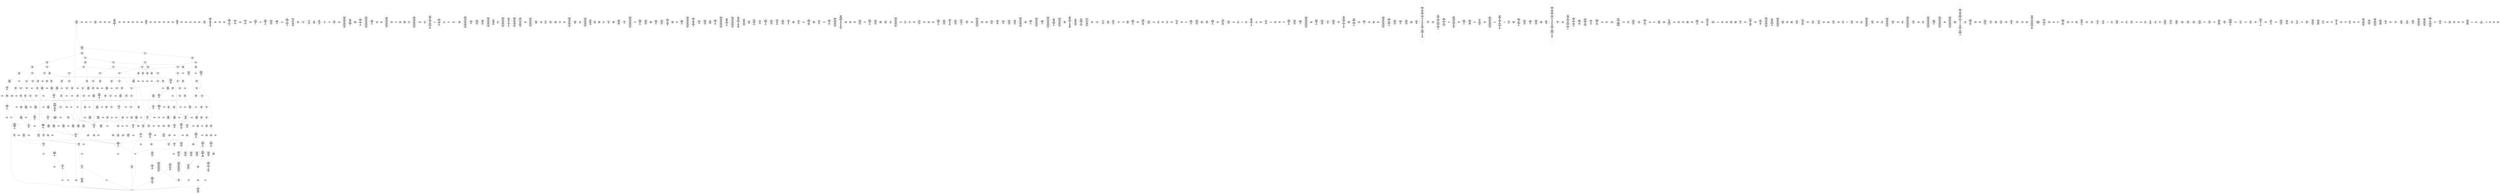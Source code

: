 /* Generated by GvGen v.1.0 (https://www.github.com/stricaud/gvgen) */

digraph G {
compound=true;
   node1 [label="[anywhere]"];
   node2 [label="# 0x0
PUSHX Data
PUSHX Data
MSTORE
PUSHX LogicData
CALLDATASIZE
LT
PUSHX Data
JUMPI
"];
   node3 [label="# 0xd
PUSHX Data
CALLDATALOAD
PUSHX BitData
SHR
PUSHX LogicData
GT
PUSHX Data
JUMPI
"];
   node4 [label="# 0x1e
PUSHX LogicData
GT
PUSHX Data
JUMPI
"];
   node5 [label="# 0x29
PUSHX LogicData
GT
PUSHX Data
JUMPI
"];
   node6 [label="# 0x34
PUSHX LogicData
EQ
PUSHX Data
JUMPI
"];
   node7 [label="# 0x3f
PUSHX LogicData
EQ
PUSHX Data
JUMPI
"];
   node8 [label="# 0x4a
PUSHX LogicData
EQ
PUSHX Data
JUMPI
"];
   node9 [label="# 0x55
PUSHX LogicData
EQ
PUSHX Data
JUMPI
"];
   node10 [label="# 0x60
PUSHX LogicData
EQ
PUSHX Data
JUMPI
"];
   node11 [label="# 0x6b
PUSHX LogicData
EQ
PUSHX Data
JUMPI
"];
   node12 [label="# 0x76
PUSHX Data
REVERT
"];
   node13 [label="# 0x7a
JUMPDEST
PUSHX LogicData
EQ
PUSHX Data
JUMPI
"];
   node14 [label="# 0x86
PUSHX LogicData
EQ
PUSHX Data
JUMPI
"];
   node15 [label="# 0x91
PUSHX LogicData
EQ
PUSHX Data
JUMPI
"];
   node16 [label="# 0x9c
PUSHX LogicData
EQ
PUSHX Data
JUMPI
"];
   node17 [label="# 0xa7
PUSHX LogicData
EQ
PUSHX Data
JUMPI
"];
   node18 [label="# 0xb2
PUSHX LogicData
EQ
PUSHX Data
JUMPI
"];
   node19 [label="# 0xbd
PUSHX Data
REVERT
"];
   node20 [label="# 0xc1
JUMPDEST
PUSHX LogicData
GT
PUSHX Data
JUMPI
"];
   node21 [label="# 0xcd
PUSHX LogicData
EQ
PUSHX Data
JUMPI
"];
   node22 [label="# 0xd8
PUSHX LogicData
EQ
PUSHX Data
JUMPI
"];
   node23 [label="# 0xe3
PUSHX LogicData
EQ
PUSHX Data
JUMPI
"];
   node24 [label="# 0xee
PUSHX LogicData
EQ
PUSHX Data
JUMPI
"];
   node25 [label="# 0xf9
PUSHX LogicData
EQ
PUSHX Data
JUMPI
"];
   node26 [label="# 0x104
PUSHX LogicData
EQ
PUSHX Data
JUMPI
"];
   node27 [label="# 0x10f
PUSHX Data
REVERT
"];
   node28 [label="# 0x113
JUMPDEST
PUSHX LogicData
EQ
PUSHX Data
JUMPI
"];
   node29 [label="# 0x11f
PUSHX LogicData
EQ
PUSHX Data
JUMPI
"];
   node30 [label="# 0x12a
PUSHX LogicData
EQ
PUSHX Data
JUMPI
"];
   node31 [label="# 0x135
PUSHX LogicData
EQ
PUSHX Data
JUMPI
"];
   node32 [label="# 0x140
PUSHX LogicData
EQ
PUSHX Data
JUMPI
"];
   node33 [label="# 0x14b
PUSHX Data
REVERT
"];
   node34 [label="# 0x14f
JUMPDEST
PUSHX LogicData
GT
PUSHX Data
JUMPI
"];
   node35 [label="# 0x15b
PUSHX LogicData
GT
PUSHX Data
JUMPI
"];
   node36 [label="# 0x166
PUSHX LogicData
EQ
PUSHX Data
JUMPI
"];
   node37 [label="# 0x171
PUSHX LogicData
EQ
PUSHX Data
JUMPI
"];
   node38 [label="# 0x17c
PUSHX LogicData
EQ
PUSHX Data
JUMPI
"];
   node39 [label="# 0x187
PUSHX LogicData
EQ
PUSHX Data
JUMPI
"];
   node40 [label="# 0x192
PUSHX LogicData
EQ
PUSHX Data
JUMPI
"];
   node41 [label="# 0x19d
PUSHX LogicData
EQ
PUSHX Data
JUMPI
"];
   node42 [label="# 0x1a8
PUSHX Data
REVERT
"];
   node43 [label="# 0x1ac
JUMPDEST
PUSHX LogicData
EQ
PUSHX Data
JUMPI
"];
   node44 [label="# 0x1b8
PUSHX LogicData
EQ
PUSHX Data
JUMPI
"];
   node45 [label="# 0x1c3
PUSHX LogicData
EQ
PUSHX Data
JUMPI
"];
   node46 [label="# 0x1ce
PUSHX LogicData
EQ
PUSHX Data
JUMPI
"];
   node47 [label="# 0x1d9
PUSHX LogicData
EQ
PUSHX Data
JUMPI
"];
   node48 [label="# 0x1e4
PUSHX Data
REVERT
"];
   node49 [label="# 0x1e8
JUMPDEST
PUSHX LogicData
GT
PUSHX Data
JUMPI
"];
   node50 [label="# 0x1f4
PUSHX LogicData
EQ
PUSHX Data
JUMPI
"];
   node51 [label="# 0x1ff
PUSHX LogicData
EQ
PUSHX Data
JUMPI
"];
   node52 [label="# 0x20a
PUSHX LogicData
EQ
PUSHX Data
JUMPI
"];
   node53 [label="# 0x215
PUSHX LogicData
EQ
PUSHX Data
JUMPI
"];
   node54 [label="# 0x220
PUSHX LogicData
EQ
PUSHX Data
JUMPI
"];
   node55 [label="# 0x22b
PUSHX LogicData
EQ
PUSHX Data
JUMPI
"];
   node56 [label="# 0x236
PUSHX Data
REVERT
"];
   node57 [label="# 0x23a
JUMPDEST
PUSHX LogicData
EQ
PUSHX Data
JUMPI
"];
   node58 [label="# 0x246
PUSHX LogicData
EQ
PUSHX Data
JUMPI
"];
   node59 [label="# 0x251
PUSHX LogicData
EQ
PUSHX Data
JUMPI
"];
   node60 [label="# 0x25c
PUSHX LogicData
EQ
PUSHX Data
JUMPI
"];
   node61 [label="# 0x267
PUSHX LogicData
EQ
PUSHX Data
JUMPI
"];
   node62 [label="# 0x272
JUMPDEST
PUSHX Data
REVERT
"];
   node63 [label="# 0x277
JUMPDEST
CALLVALUE
ISZERO
PUSHX Data
JUMPI
"];
   node64 [label="# 0x27f
PUSHX Data
REVERT
"];
   node65 [label="# 0x283
JUMPDEST
PUSHX Data
PUSHX Data
CALLDATASIZE
PUSHX Data
PUSHX Data
JUMP
"];
   node66 [label="# 0x292
JUMPDEST
PUSHX Data
JUMP
"];
   node67 [label="# 0x297
JUMPDEST
PUSHX MemData
MLOAD
ISZERO
ISZERO
MSTORE
PUSHX ArithData
ADD
"];
   node68 [label="# 0x2a3
JUMPDEST
PUSHX MemData
MLOAD
SUB
RETURN
"];
   node69 [label="# 0x2ac
JUMPDEST
CALLVALUE
ISZERO
PUSHX Data
JUMPI
"];
   node70 [label="# 0x2b4
PUSHX Data
REVERT
"];
   node71 [label="# 0x2b8
JUMPDEST
PUSHX Data
PUSHX Data
CALLDATASIZE
PUSHX Data
PUSHX Data
JUMP
"];
   node72 [label="# 0x2c7
JUMPDEST
PUSHX Data
JUMP
"];
   node73 [label="# 0x2cc
JUMPDEST
STOP
"];
   node74 [label="# 0x2ce
JUMPDEST
CALLVALUE
ISZERO
PUSHX Data
JUMPI
"];
   node75 [label="# 0x2d6
PUSHX Data
REVERT
"];
   node76 [label="# 0x2da
JUMPDEST
PUSHX Data
PUSHX Data
JUMP
"];
   node77 [label="# 0x2e3
JUMPDEST
PUSHX MemData
MLOAD
PUSHX Data
PUSHX Data
JUMP
"];
   node78 [label="# 0x2f0
JUMPDEST
CALLVALUE
ISZERO
PUSHX Data
JUMPI
"];
   node79 [label="# 0x2f8
PUSHX Data
REVERT
"];
   node80 [label="# 0x2fc
JUMPDEST
PUSHX Data
PUSHX Data
CALLDATASIZE
PUSHX Data
PUSHX Data
JUMP
"];
   node81 [label="# 0x30b
JUMPDEST
PUSHX Data
JUMP
"];
   node82 [label="# 0x310
JUMPDEST
PUSHX MemData
MLOAD
PUSHX ArithData
PUSHX BitData
PUSHX BitData
SHL
SUB
AND
MSTORE
PUSHX ArithData
ADD
PUSHX Data
JUMP
"];
   node83 [label="# 0x328
JUMPDEST
CALLVALUE
ISZERO
PUSHX Data
JUMPI
"];
   node84 [label="# 0x330
PUSHX Data
REVERT
"];
   node85 [label="# 0x334
JUMPDEST
PUSHX Data
PUSHX Data
CALLDATASIZE
PUSHX Data
PUSHX Data
JUMP
"];
   node86 [label="# 0x343
JUMPDEST
PUSHX Data
JUMP
"];
   node87 [label="# 0x348
JUMPDEST
CALLVALUE
ISZERO
PUSHX Data
JUMPI
"];
   node88 [label="# 0x350
PUSHX Data
REVERT
"];
   node89 [label="# 0x354
JUMPDEST
PUSHX StorData
SLOAD
"];
   node90 [label="# 0x359
JUMPDEST
PUSHX MemData
MLOAD
MSTORE
PUSHX ArithData
ADD
PUSHX Data
JUMP
"];
   node91 [label="# 0x367
JUMPDEST
CALLVALUE
ISZERO
PUSHX Data
JUMPI
"];
   node92 [label="# 0x36f
PUSHX Data
REVERT
"];
   node93 [label="# 0x373
JUMPDEST
PUSHX Data
PUSHX Data
CALLDATASIZE
PUSHX Data
PUSHX Data
JUMP
"];
   node94 [label="# 0x382
JUMPDEST
PUSHX Data
JUMP
"];
   node95 [label="# 0x387
JUMPDEST
CALLVALUE
ISZERO
PUSHX Data
JUMPI
"];
   node96 [label="# 0x38f
PUSHX Data
REVERT
"];
   node97 [label="# 0x393
JUMPDEST
PUSHX Data
PUSHX Data
CALLDATASIZE
PUSHX Data
PUSHX Data
JUMP
"];
   node98 [label="# 0x3a2
JUMPDEST
PUSHX Data
PUSHX Data
MSTORE
PUSHX Data
MSTORE
PUSHX Data
SHA3
SLOAD
PUSHX ArithData
PUSHX BitData
PUSHX BitData
SHL
SUB
AND
JUMP
"];
   node99 [label="# 0x3bd
JUMPDEST
CALLVALUE
ISZERO
PUSHX Data
JUMPI
"];
   node100 [label="# 0x3c5
PUSHX Data
REVERT
"];
   node101 [label="# 0x3c9
JUMPDEST
PUSHX Data
PUSHX Data
CALLDATASIZE
PUSHX Data
PUSHX Data
JUMP
"];
   node102 [label="# 0x3d8
JUMPDEST
PUSHX Data
JUMP
"];
   node103 [label="# 0x3dd
JUMPDEST
PUSHX Data
PUSHX Data
CALLDATASIZE
PUSHX Data
PUSHX Data
JUMP
"];
   node104 [label="# 0x3eb
JUMPDEST
PUSHX Data
JUMP
"];
   node105 [label="# 0x3f0
JUMPDEST
CALLVALUE
ISZERO
PUSHX Data
JUMPI
"];
   node106 [label="# 0x3f8
PUSHX Data
REVERT
"];
   node107 [label="# 0x3fc
JUMPDEST
PUSHX StorData
SLOAD
PUSHX Data
JUMP
"];
   node108 [label="# 0x405
JUMPDEST
CALLVALUE
ISZERO
PUSHX Data
JUMPI
"];
   node109 [label="# 0x40d
PUSHX Data
REVERT
"];
   node110 [label="# 0x411
JUMPDEST
PUSHX Data
PUSHX Data
JUMP
"];
   node111 [label="# 0x41a
JUMPDEST
CALLVALUE
ISZERO
PUSHX Data
JUMPI
"];
   node112 [label="# 0x422
PUSHX Data
REVERT
"];
   node113 [label="# 0x426
JUMPDEST
PUSHX Data
PUSHX Data
JUMP
"];
   node114 [label="# 0x42f
JUMPDEST
CALLVALUE
ISZERO
PUSHX Data
JUMPI
"];
   node115 [label="# 0x437
PUSHX Data
REVERT
"];
   node116 [label="# 0x43b
JUMPDEST
PUSHX Data
PUSHX Data
CALLDATASIZE
PUSHX Data
PUSHX Data
JUMP
"];
   node117 [label="# 0x44a
JUMPDEST
PUSHX Data
JUMP
"];
   node118 [label="# 0x44f
JUMPDEST
CALLVALUE
ISZERO
PUSHX Data
JUMPI
"];
   node119 [label="# 0x457
PUSHX Data
REVERT
"];
   node120 [label="# 0x45b
JUMPDEST
PUSHX Data
PUSHX Data
CALLDATASIZE
PUSHX Data
PUSHX Data
JUMP
"];
   node121 [label="# 0x46a
JUMPDEST
PUSHX Data
JUMP
"];
   node122 [label="# 0x46f
JUMPDEST
CALLVALUE
ISZERO
PUSHX Data
JUMPI
"];
   node123 [label="# 0x477
PUSHX Data
REVERT
"];
   node124 [label="# 0x47b
JUMPDEST
PUSHX Data
PUSHX Data
CALLDATASIZE
PUSHX Data
PUSHX Data
JUMP
"];
   node125 [label="# 0x48a
JUMPDEST
PUSHX Data
JUMP
"];
   node126 [label="# 0x48f
JUMPDEST
CALLVALUE
ISZERO
PUSHX Data
JUMPI
"];
   node127 [label="# 0x497
PUSHX Data
REVERT
"];
   node128 [label="# 0x49b
JUMPDEST
PUSHX StorData
SLOAD
PUSHX Data
PUSHX Data
DIV
PUSHX BitData
AND
JUMP
"];
   node129 [label="# 0x4ae
JUMPDEST
CALLVALUE
ISZERO
PUSHX Data
JUMPI
"];
   node130 [label="# 0x4b6
PUSHX Data
REVERT
"];
   node131 [label="# 0x4ba
JUMPDEST
PUSHX StorData
SLOAD
PUSHX BitData
PUSHX BitData
SHL
DIV
PUSHX BitData
AND
PUSHX Data
JUMP
"];
   node132 [label="# 0x4cd
JUMPDEST
CALLVALUE
ISZERO
PUSHX Data
JUMPI
"];
   node133 [label="# 0x4d5
PUSHX Data
REVERT
"];
   node134 [label="# 0x4d9
JUMPDEST
PUSHX Data
PUSHX Data
CALLDATASIZE
PUSHX Data
PUSHX Data
JUMP
"];
   node135 [label="# 0x4e8
JUMPDEST
PUSHX Data
JUMP
"];
   node136 [label="# 0x4ed
JUMPDEST
CALLVALUE
ISZERO
PUSHX Data
JUMPI
"];
   node137 [label="# 0x4f5
PUSHX Data
REVERT
"];
   node138 [label="# 0x4f9
JUMPDEST
PUSHX Data
PUSHX Data
CALLDATASIZE
PUSHX Data
PUSHX Data
JUMP
"];
   node139 [label="# 0x508
JUMPDEST
PUSHX Data
PUSHX Data
MSTORE
PUSHX Data
MSTORE
PUSHX Data
SHA3
SLOAD
JUMP
"];
   node140 [label="# 0x51a
JUMPDEST
CALLVALUE
ISZERO
PUSHX Data
JUMPI
"];
   node141 [label="# 0x522
PUSHX Data
REVERT
"];
   node142 [label="# 0x526
JUMPDEST
PUSHX Data
PUSHX Data
CALLDATASIZE
PUSHX Data
PUSHX Data
JUMP
"];
   node143 [label="# 0x535
JUMPDEST
PUSHX Data
JUMP
"];
   node144 [label="# 0x53a
JUMPDEST
CALLVALUE
ISZERO
PUSHX Data
JUMPI
"];
   node145 [label="# 0x542
PUSHX Data
REVERT
"];
   node146 [label="# 0x546
JUMPDEST
PUSHX Data
PUSHX Data
CALLDATASIZE
PUSHX Data
PUSHX Data
JUMP
"];
   node147 [label="# 0x555
JUMPDEST
PUSHX Data
JUMP
"];
   node148 [label="# 0x55a
JUMPDEST
CALLVALUE
ISZERO
PUSHX Data
JUMPI
"];
   node149 [label="# 0x562
PUSHX Data
REVERT
"];
   node150 [label="# 0x566
JUMPDEST
PUSHX Data
PUSHX Data
JUMP
"];
   node151 [label="# 0x56f
JUMPDEST
CALLVALUE
ISZERO
PUSHX Data
JUMPI
"];
   node152 [label="# 0x577
PUSHX Data
REVERT
"];
   node153 [label="# 0x57b
JUMPDEST
PUSHX Data
PUSHX Data
CALLDATASIZE
PUSHX Data
PUSHX Data
JUMP
"];
   node154 [label="# 0x58a
JUMPDEST
PUSHX Data
JUMP
"];
   node155 [label="# 0x58f
JUMPDEST
CALLVALUE
ISZERO
PUSHX Data
JUMPI
"];
   node156 [label="# 0x597
PUSHX Data
REVERT
"];
   node157 [label="# 0x59b
JUMPDEST
PUSHX Data
PUSHX Data
CALLDATASIZE
PUSHX Data
PUSHX Data
JUMP
"];
   node158 [label="# 0x5aa
JUMPDEST
PUSHX Data
JUMP
"];
   node159 [label="# 0x5af
JUMPDEST
CALLVALUE
ISZERO
PUSHX Data
JUMPI
"];
   node160 [label="# 0x5b7
PUSHX Data
REVERT
"];
   node161 [label="# 0x5bb
JUMPDEST
PUSHX Data
PUSHX Data
JUMP
"];
   node162 [label="# 0x5c4
JUMPDEST
CALLVALUE
ISZERO
PUSHX Data
JUMPI
"];
   node163 [label="# 0x5cc
PUSHX Data
REVERT
"];
   node164 [label="# 0x5d0
JUMPDEST
PUSHX Data
PUSHX Data
JUMP
"];
   node165 [label="# 0x5d9
JUMPDEST
CALLVALUE
ISZERO
PUSHX Data
JUMPI
"];
   node166 [label="# 0x5e1
PUSHX Data
REVERT
"];
   node167 [label="# 0x5e5
JUMPDEST
PUSHX StorData
SLOAD
PUSHX ArithData
PUSHX BitData
PUSHX BitData
SHL
SUB
AND
PUSHX Data
JUMP
"];
   node168 [label="# 0x5f7
JUMPDEST
CALLVALUE
ISZERO
PUSHX Data
JUMPI
"];
   node169 [label="# 0x5ff
PUSHX Data
REVERT
"];
   node170 [label="# 0x603
JUMPDEST
PUSHX Data
PUSHX Data
JUMP
"];
   node171 [label="# 0x60c
JUMPDEST
CALLVALUE
ISZERO
PUSHX Data
JUMPI
"];
   node172 [label="# 0x614
PUSHX Data
REVERT
"];
   node173 [label="# 0x618
JUMPDEST
PUSHX Data
PUSHX StorData
SLOAD
JUMP
"];
   node174 [label="# 0x622
JUMPDEST
CALLVALUE
ISZERO
PUSHX Data
JUMPI
"];
   node175 [label="# 0x62a
PUSHX Data
REVERT
"];
   node176 [label="# 0x62e
JUMPDEST
PUSHX Data
PUSHX Data
CALLDATASIZE
PUSHX Data
PUSHX Data
JUMP
"];
   node177 [label="# 0x63d
JUMPDEST
PUSHX Data
JUMP
"];
   node178 [label="# 0x642
JUMPDEST
CALLVALUE
ISZERO
PUSHX Data
JUMPI
"];
   node179 [label="# 0x64a
PUSHX Data
REVERT
"];
   node180 [label="# 0x64e
JUMPDEST
PUSHX StorData
SLOAD
PUSHX Data
PUSHX BitData
AND
JUMP
"];
   node181 [label="# 0x65c
JUMPDEST
CALLVALUE
ISZERO
PUSHX Data
JUMPI
"];
   node182 [label="# 0x664
PUSHX Data
REVERT
"];
   node183 [label="# 0x668
JUMPDEST
PUSHX Data
PUSHX Data
CALLDATASIZE
PUSHX Data
PUSHX Data
JUMP
"];
   node184 [label="# 0x677
JUMPDEST
PUSHX Data
JUMP
"];
   node185 [label="# 0x67c
JUMPDEST
CALLVALUE
ISZERO
PUSHX Data
JUMPI
"];
   node186 [label="# 0x684
PUSHX Data
REVERT
"];
   node187 [label="# 0x688
JUMPDEST
PUSHX Data
PUSHX Data
CALLDATASIZE
PUSHX Data
PUSHX Data
JUMP
"];
   node188 [label="# 0x697
JUMPDEST
PUSHX Data
PUSHX Data
MSTORE
PUSHX Data
MSTORE
PUSHX Data
SHA3
SLOAD
JUMP
"];
   node189 [label="# 0x6a9
JUMPDEST
CALLVALUE
ISZERO
PUSHX Data
JUMPI
"];
   node190 [label="# 0x6b1
PUSHX Data
REVERT
"];
   node191 [label="# 0x6b5
JUMPDEST
PUSHX Data
PUSHX Data
CALLDATASIZE
PUSHX Data
PUSHX Data
JUMP
"];
   node192 [label="# 0x6c4
JUMPDEST
PUSHX Data
JUMP
"];
   node193 [label="# 0x6c9
JUMPDEST
CALLVALUE
ISZERO
PUSHX Data
JUMPI
"];
   node194 [label="# 0x6d1
PUSHX Data
REVERT
"];
   node195 [label="# 0x6d5
JUMPDEST
PUSHX Data
PUSHX Data
CALLDATASIZE
PUSHX Data
PUSHX Data
JUMP
"];
   node196 [label="# 0x6e4
JUMPDEST
PUSHX Data
JUMP
"];
   node197 [label="# 0x6e9
JUMPDEST
CALLVALUE
ISZERO
PUSHX Data
JUMPI
"];
   node198 [label="# 0x6f1
PUSHX Data
REVERT
"];
   node199 [label="# 0x6f5
JUMPDEST
PUSHX Data
PUSHX Data
CALLDATASIZE
PUSHX Data
PUSHX Data
JUMP
"];
   node200 [label="# 0x704
JUMPDEST
PUSHX Data
JUMP
"];
   node201 [label="# 0x709
JUMPDEST
CALLVALUE
ISZERO
PUSHX Data
JUMPI
"];
   node202 [label="# 0x711
PUSHX Data
REVERT
"];
   node203 [label="# 0x715
JUMPDEST
PUSHX Data
PUSHX Data
CALLDATASIZE
PUSHX Data
PUSHX Data
JUMP
"];
   node204 [label="# 0x724
JUMPDEST
PUSHX Data
JUMP
"];
   node205 [label="# 0x729
JUMPDEST
CALLVALUE
ISZERO
PUSHX Data
JUMPI
"];
   node206 [label="# 0x731
PUSHX Data
REVERT
"];
   node207 [label="# 0x735
JUMPDEST
PUSHX Data
PUSHX Data
JUMP
"];
   node208 [label="# 0x73e
JUMPDEST
CALLVALUE
ISZERO
PUSHX Data
JUMPI
"];
   node209 [label="# 0x746
PUSHX Data
REVERT
"];
   node210 [label="# 0x74a
JUMPDEST
PUSHX Data
PUSHX Data
JUMP
"];
   node211 [label="# 0x772
JUMPDEST
CALLVALUE
ISZERO
PUSHX Data
JUMPI
"];
   node212 [label="# 0x77a
PUSHX Data
REVERT
"];
   node213 [label="# 0x77e
JUMPDEST
PUSHX Data
PUSHX Data
CALLDATASIZE
PUSHX Data
PUSHX Data
JUMP
"];
   node214 [label="# 0x78d
JUMPDEST
PUSHX Data
JUMP
"];
   node215 [label="# 0x792
JUMPDEST
PUSHX MemData
MLOAD
PUSHX Data
PUSHX Data
JUMP
"];
   node216 [label="# 0x79f
JUMPDEST
CALLVALUE
ISZERO
PUSHX Data
JUMPI
"];
   node217 [label="# 0x7a7
PUSHX Data
REVERT
"];
   node218 [label="# 0x7ab
JUMPDEST
PUSHX Data
PUSHX Data
CALLDATASIZE
PUSHX Data
PUSHX Data
JUMP
"];
   node219 [label="# 0x7ba
JUMPDEST
PUSHX ArithData
PUSHX BitData
PUSHX BitData
SHL
SUB
AND
PUSHX Data
MSTORE
PUSHX Data
PUSHX Data
MSTORE
PUSHX Data
SHA3
AND
MSTORE
MSTORE
SHA3
SLOAD
PUSHX BitData
AND
JUMP
"];
   node220 [label="# 0x7e8
JUMPDEST
CALLVALUE
ISZERO
PUSHX Data
JUMPI
"];
   node221 [label="# 0x7f0
PUSHX Data
REVERT
"];
   node222 [label="# 0x7f4
JUMPDEST
PUSHX Data
PUSHX Data
CALLDATASIZE
PUSHX Data
PUSHX Data
JUMP
"];
   node223 [label="# 0x803
JUMPDEST
PUSHX Data
JUMP
"];
   node224 [label="# 0x808
JUMPDEST
CALLVALUE
ISZERO
PUSHX Data
JUMPI
"];
   node225 [label="# 0x810
PUSHX Data
REVERT
"];
   node226 [label="# 0x814
JUMPDEST
PUSHX Data
PUSHX Data
CALLDATASIZE
PUSHX Data
PUSHX Data
JUMP
"];
   node227 [label="# 0x823
JUMPDEST
PUSHX Data
JUMP
"];
   node228 [label="# 0x828
JUMPDEST
CALLVALUE
ISZERO
PUSHX Data
JUMPI
"];
   node229 [label="# 0x830
PUSHX Data
REVERT
"];
   node230 [label="# 0x834
JUMPDEST
PUSHX Data
PUSHX Data
CALLDATASIZE
PUSHX Data
PUSHX Data
JUMP
"];
   node231 [label="# 0x843
JUMPDEST
PUSHX Data
JUMP
"];
   node232 [label="# 0x848
JUMPDEST
PUSHX Data
PUSHX ArithData
PUSHX BitData
PUSHX BitData
SHL
SUB
NOT
AND
PUSHX BitData
PUSHX BitData
SHL
EQ
PUSHX Data
JUMPI
"];
   node233 [label="# 0x864
PUSHX ArithData
PUSHX BitData
PUSHX BitData
SHL
SUB
NOT
AND
PUSHX BitData
PUSHX BitData
SHL
EQ
"];
   node234 [label="# 0x879
JUMPDEST
PUSHX Data
JUMPI
"];
   node235 [label="# 0x87f
PUSHX ArithData
PUSHX BitData
PUSHX BitData
SHL
SUB
NOT
AND
PUSHX BitData
PUSHX BitData
SHL
EQ
"];
   node236 [label="# 0x894
JUMPDEST
PUSHX Data
JUMPI
"];
   node237 [label="# 0x89a
PUSHX BitData
PUSHX BitData
SHL
PUSHX ArithData
PUSHX BitData
PUSHX BitData
SHL
SUB
NOT
AND
EQ
"];
   node238 [label="# 0x8af
JUMPDEST
JUMP
"];
   node239 [label="# 0x8b5
JUMPDEST
PUSHX StorData
SLOAD
PUSHX ArithData
PUSHX BitData
PUSHX BitData
SHL
SUB
AND
CALLER
EQ
PUSHX Data
JUMPI
"];
   node240 [label="# 0x8c8
PUSHX MemData
MLOAD
PUSHX BitData
PUSHX BitData
SHL
MSTORE
PUSHX ArithData
ADD
PUSHX Data
PUSHX Data
JUMP
"];
   node241 [label="# 0x8df
JUMPDEST
PUSHX MemData
MLOAD
SUB
REVERT
"];
   node242 [label="# 0x8e8
JUMPDEST
PUSHX ArithData
PUSHX BitData
PUSHX BitData
SHL
SUB
AND
PUSHX Data
JUMPI
"];
   node243 [label="# 0x8f7
PUSHX Data
REVERT
"];
   node244 [label="# 0x8fb
JUMPDEST
PUSHX StorData
SLOAD
PUSHX ArithData
PUSHX BitData
PUSHX BitData
SHL
SUB
NOT
AND
PUSHX ArithData
PUSHX BitData
PUSHX BitData
SHL
SUB
AND
OR
SSTORE
JUMP
"];
   node245 [label="# 0x91d
JUMPDEST
PUSHX Data
PUSHX StorData
SLOAD
PUSHX Data
PUSHX Data
JUMP
"];
   node246 [label="# 0x92c
JUMPDEST
PUSHX ArithData
ADD
PUSHX ArithData
DIV
MUL
PUSHX ArithData
ADD
PUSHX MemData
MLOAD
ADD
PUSHX Data
MSTORE
MSTORE
PUSHX ArithData
ADD
SLOAD
PUSHX Data
PUSHX Data
JUMP
"];
   node247 [label="# 0x958
JUMPDEST
ISZERO
PUSHX Data
JUMPI
"];
   node248 [label="# 0x95f
PUSHX LogicData
LT
PUSHX Data
JUMPI
"];
   node249 [label="# 0x967
PUSHX ArithData
SLOAD
DIV
MUL
MSTORE
PUSHX ArithData
ADD
PUSHX Data
JUMP
"];
   node250 [label="# 0x97a
JUMPDEST
ADD
PUSHX Data
MSTORE
PUSHX Data
PUSHX Data
SHA3
"];
   node251 [label="# 0x988
JUMPDEST
SLOAD
MSTORE
PUSHX ArithData
ADD
PUSHX ArithData
ADD
GT
PUSHX Data
JUMPI
"];
   node252 [label="# 0x99c
SUB
PUSHX BitData
AND
ADD
"];
   node253 [label="# 0x9a5
JUMPDEST
JUMP
"];
   node254 [label="# 0x9af
JUMPDEST
PUSHX Data
PUSHX Data
PUSHX StorData
SLOAD
GT
JUMP
"];
   node255 [label="# 0x9bc
JUMPDEST
PUSHX Data
JUMPI
"];
   node256 [label="# 0x9c1
PUSHX MemData
MLOAD
PUSHX BitData
PUSHX BitData
SHL
MSTORE
PUSHX Data
PUSHX ArithData
ADD
MSTORE
PUSHX Data
PUSHX ArithData
ADD
MSTORE
PUSHX Data
PUSHX ArithData
ADD
MSTORE
PUSHX BitData
PUSHX BitData
SHL
PUSHX ArithData
ADD
MSTORE
PUSHX ArithData
ADD
PUSHX Data
JUMP
"];
   node257 [label="# 0xa1e
JUMPDEST
PUSHX Data
MSTORE
PUSHX Data
PUSHX Data
MSTORE
PUSHX Data
SHA3
SLOAD
PUSHX ArithData
PUSHX BitData
PUSHX BitData
SHL
SUB
AND
JUMP
"];
   node258 [label="# 0xa3a
JUMPDEST
PUSHX Data
PUSHX Data
PUSHX Data
JUMP
"];
   node259 [label="# 0xa45
JUMPDEST
PUSHX ArithData
PUSHX BitData
PUSHX BitData
SHL
SUB
AND
PUSHX ArithData
PUSHX BitData
PUSHX BitData
SHL
SUB
AND
EQ
ISZERO
PUSHX Data
JUMPI
"];
   node260 [label="# 0xa62
PUSHX MemData
MLOAD
PUSHX BitData
PUSHX BitData
SHL
MSTORE
PUSHX Data
PUSHX ArithData
ADD
MSTORE
PUSHX Data
PUSHX ArithData
ADD
MSTORE
PUSHX Data
PUSHX ArithData
ADD
MSTORE
PUSHX BitData
PUSHX BitData
SHL
PUSHX ArithData
ADD
MSTORE
PUSHX ArithData
ADD
PUSHX Data
JUMP
"];
   node261 [label="# 0xab4
JUMPDEST
CALLER
PUSHX ArithData
PUSHX BitData
PUSHX BitData
SHL
SUB
AND
EQ
PUSHX Data
JUMPI
"];
   node262 [label="# 0xac6
PUSHX Data
CALLER
PUSHX Data
JUMP
"];
   node263 [label="# 0xad0
JUMPDEST
PUSHX Data
JUMPI
"];
   node264 [label="# 0xad5
PUSHX MemData
MLOAD
PUSHX BitData
PUSHX BitData
SHL
MSTORE
PUSHX Data
PUSHX ArithData
ADD
MSTORE
PUSHX Data
PUSHX ArithData
ADD
MSTORE
PUSHX Data
PUSHX ArithData
ADD
MSTORE
PUSHX Data
PUSHX ArithData
ADD
MSTORE
PUSHX ArithData
ADD
PUSHX Data
JUMP
"];
   node265 [label="# 0xb42
JUMPDEST
PUSHX Data
PUSHX Data
JUMP
"];
   node266 [label="# 0xb4d
JUMPDEST
JUMP
"];
   node267 [label="# 0xb52
JUMPDEST
PUSHX Data
PUSHX Data
JUMP
"];
   node268 [label="# 0xb5d
JUMPDEST
PUSHX Data
PUSHX Data
PUSHX Data
JUMP
"];
   node269 [label="# 0xb68
JUMPDEST
LT
PUSHX Data
JUMPI
"];
   node270 [label="# 0xb6f
PUSHX MemData
MLOAD
PUSHX BitData
PUSHX BitData
SHL
MSTORE
PUSHX Data
PUSHX ArithData
ADD
MSTORE
PUSHX Data
PUSHX ArithData
ADD
MSTORE
PUSHX Data
PUSHX ArithData
ADD
MSTORE
PUSHX BitData
PUSHX BitData
SHL
PUSHX ArithData
ADD
MSTORE
PUSHX ArithData
ADD
PUSHX Data
JUMP
"];
   node271 [label="# 0xbc1
JUMPDEST
PUSHX StorData
SLOAD
"];
   node272 [label="# 0xbc9
JUMPDEST
LT
ISZERO
PUSHX Data
JUMPI
"];
   node273 [label="# 0xbd2
PUSHX Data
MSTORE
PUSHX Data
PUSHX ArithData
MSTORE
PUSHX Data
SHA3
MLOAD
ADD
MSTORE
SLOAD
PUSHX ArithData
PUSHX BitData
PUSHX BitData
SHL
SUB
AND
MSTORE
PUSHX BitData
PUSHX BitData
SHL
DIV
PUSHX ArithData
PUSHX BitData
PUSHX BitData
SHL
SUB
AND
ADD
MSTORE
ISZERO
PUSHX Data
JUMPI
"];
   node274 [label="# 0xc17
MLOAD
"];
   node275 [label="# 0xc1b
JUMPDEST
PUSHX ArithData
PUSHX BitData
PUSHX BitData
SHL
SUB
AND
PUSHX ArithData
PUSHX BitData
PUSHX BitData
SHL
SUB
AND
EQ
ISZERO
PUSHX Data
JUMPI
"];
   node276 [label="# 0xc36
EQ
ISZERO
PUSHX Data
JUMPI
"];
   node277 [label="# 0xc3e
PUSHX Data
JUMP
"];
   node278 [label="# 0xc49
JUMPDEST
PUSHX ArithData
ADD
"];
   node279 [label="# 0xc50
JUMPDEST
PUSHX ArithData
ADD
PUSHX Data
JUMP
"];
   node280 [label="# 0xc59
JUMPDEST
PUSHX MemData
MLOAD
PUSHX BitData
PUSHX BitData
SHL
MSTORE
PUSHX Data
PUSHX ArithData
ADD
MSTORE
PUSHX Data
PUSHX ArithData
ADD
MSTORE
PUSHX Data
PUSHX ArithData
ADD
MSTORE
PUSHX BitData
PUSHX BitData
SHL
PUSHX ArithData
ADD
MSTORE
PUSHX ArithData
ADD
PUSHX Data
JUMP
"];
   node281 [label="# 0xcb9
JUMPDEST
PUSHX LogicData
PUSHX StorData
SLOAD
EQ
ISZERO
PUSHX Data
JUMPI
"];
   node282 [label="# 0xcc5
PUSHX MemData
MLOAD
PUSHX BitData
PUSHX BitData
SHL
MSTORE
PUSHX ArithData
ADD
PUSHX Data
PUSHX Data
JUMP
"];
   node283 [label="# 0xcdc
JUMPDEST
PUSHX Data
PUSHX Data
SSTORE
PUSHX StorData
SLOAD
PUSHX Data
DIV
PUSHX BitData
AND
PUSHX Data
JUMPI
"];
   node284 [label="# 0xcf1
PUSHX MemData
MLOAD
PUSHX BitData
PUSHX BitData
SHL
MSTORE
PUSHX Data
PUSHX ArithData
ADD
MSTORE
PUSHX Data
PUSHX ArithData
ADD
MSTORE
PUSHX BitData
PUSHX BitData
SHL
PUSHX ArithData
ADD
MSTORE
PUSHX ArithData
ADD
PUSHX Data
JUMP
"];
   node285 [label="# 0xd2d
JUMPDEST
CALLER
PUSHX Data
MSTORE
PUSHX Data
PUSHX Data
MSTORE
PUSHX Data
SHA3
SLOAD
PUSHX Data
PUSHX Data
JUMP
"];
   node286 [label="# 0xd4a
JUMPDEST
GT
ISZERO
PUSHX Data
JUMPI
"];
   node287 [label="# 0xd51
PUSHX MemData
MLOAD
PUSHX BitData
PUSHX BitData
SHL
MSTORE
PUSHX Data
PUSHX ArithData
ADD
MSTORE
PUSHX Data
PUSHX ArithData
ADD
MSTORE
PUSHX BitData
PUSHX BitData
SHL
PUSHX ArithData
ADD
MSTORE
PUSHX ArithData
ADD
PUSHX Data
JUMP
"];
   node288 [label="# 0xd89
JUMPDEST
PUSHX Data
MLOAD
CALLER
PUSHX ArithData
ADD
MSTORE
ADD
MSTORE
MLOAD
SUB
ADD
MSTORE
PUSHX ArithData
ADD
MSTORE
MLOAD
ADD
SHA3
EQ
PUSHX Data
JUMPI
"];
   node289 [label="# 0xdba
PUSHX MemData
MLOAD
PUSHX BitData
PUSHX BitData
SHL
MSTORE
PUSHX Data
PUSHX ArithData
ADD
MSTORE
PUSHX Data
PUSHX ArithData
ADD
MSTORE
PUSHX BitData
PUSHX BitData
SHL
PUSHX ArithData
ADD
MSTORE
PUSHX ArithData
ADD
PUSHX Data
JUMP
"];
   node290 [label="# 0xdf3
JUMPDEST
PUSHX Data
PUSHX ArithData
ADD
PUSHX ArithData
DIV
MUL
PUSHX ArithData
ADD
PUSHX MemData
MLOAD
ADD
PUSHX Data
MSTORE
MSTORE
PUSHX ArithData
ADD
CALLDATACOPY
PUSHX Data
ADD
MSTORE
PUSHX Data
JUMP
"];
   node291 [label="# 0xe33
JUMPDEST
PUSHX Data
JUMPI
"];
   node292 [label="# 0xe38
PUSHX MemData
MLOAD
PUSHX BitData
PUSHX BitData
SHL
MSTORE
PUSHX Data
PUSHX ArithData
ADD
MSTORE
PUSHX Data
PUSHX ArithData
ADD
MSTORE
PUSHX Data
PUSHX ArithData
ADD
MSTORE
PUSHX ArithData
ADD
PUSHX Data
JUMP
"];
   node293 [label="# 0xe7f
JUMPDEST
PUSHX Data
PUSHX StorData
SLOAD
PUSHX Data
PUSHX Data
JUMP
"];
   node294 [label="# 0xe94
JUMPDEST
PUSHX Data
PUSHX Data
JUMP
"];
   node295 [label="# 0xe9e
JUMPDEST
CALLVALUE
LT
ISZERO
ISZERO
PUSHX Data
JUMPI
"];
   node296 [label="# 0xea8
PUSHX StorData
SLOAD
PUSHX Data
PUSHX Data
JUMP
"];
   node297 [label="# 0xeb6
JUMPDEST
PUSHX Data
PUSHX Data
PUSHX Data
JUMP
"];
   node298 [label="# 0xec6
JUMPDEST
CALLVALUE
GT
ISZERO
"];
   node299 [label="# 0xeca
JUMPDEST
PUSHX Data
JUMPI
"];
   node300 [label="# 0xecf
PUSHX MemData
MLOAD
PUSHX BitData
PUSHX BitData
SHL
MSTORE
PUSHX Data
PUSHX ArithData
ADD
MSTORE
PUSHX Data
PUSHX ArithData
ADD
MSTORE
PUSHX BitData
PUSHX BitData
SHL
PUSHX ArithData
ADD
MSTORE
PUSHX ArithData
ADD
PUSHX Data
JUMP
"];
   node301 [label="# 0xf06
JUMPDEST
PUSHX StorData
SLOAD
PUSHX Data
PUSHX Data
PUSHX Data
JUMP
"];
   node302 [label="# 0xf34
JUMPDEST
GT
ISZERO
PUSHX Data
JUMPI
"];
   node303 [label="# 0xf3b
PUSHX MemData
MLOAD
PUSHX BitData
PUSHX BitData
SHL
MSTORE
PUSHX Data
PUSHX ArithData
ADD
MSTORE
PUSHX Data
PUSHX ArithData
ADD
MSTORE
PUSHX Data
PUSHX ArithData
ADD
MSTORE
PUSHX ArithData
ADD
PUSHX Data
JUMP
"];
   node304 [label="# 0xf82
JUMPDEST
CALLER
PUSHX Data
MSTORE
PUSHX Data
PUSHX Data
MSTORE
PUSHX Data
SHA3
SLOAD
PUSHX Data
PUSHX Data
JUMP
"];
   node305 [label="# 0xfa1
JUMPDEST
SSTORE
PUSHX Data
CALLER
PUSHX Data
JUMP
"];
   node306 [label="# 0xfb1
JUMPDEST
PUSHX Data
PUSHX Data
PUSHX Data
JUMP
"];
   node307 [label="# 0xfdc
JUMPDEST
LT
PUSHX Data
JUMPI
"];
   node308 [label="# 0xfe2
PUSHX StorData
SLOAD
PUSHX BitData
NOT
AND
SSTORE
"];
   node309 [label="# 0xfed
JUMPDEST
PUSHX Data
PUSHX Data
SSTORE
JUMP
"];
   node310 [label="# 0xffa
JUMPDEST
PUSHX StorData
SLOAD
PUSHX ArithData
PUSHX BitData
PUSHX BitData
SHL
SUB
AND
CALLER
EQ
PUSHX Data
JUMPI
"];
   node311 [label="# 0x100d
PUSHX MemData
MLOAD
PUSHX BitData
PUSHX BitData
SHL
MSTORE
PUSHX ArithData
ADD
PUSHX Data
PUSHX Data
JUMP
"];
   node312 [label="# 0x1024
JUMPDEST
PUSHX StorData
SLOAD
PUSHX MemData
MLOAD
PUSHX ArithData
PUSHX BitData
PUSHX BitData
SHL
SUB
AND
SELFBALANCE
ISZERO
PUSHX ArithData
MUL
PUSHX Data
CALL
ISZERO
ISZERO
PUSHX Data
JUMPI
"];
   node313 [label="# 0x1054
RETURNDATASIZE
PUSHX Data
RETURNDATACOPY
RETURNDATASIZE
PUSHX Data
REVERT
"];
   node314 [label="# 0x105d
JUMPDEST
JUMP
"];
   node315 [label="# 0x1060
JUMPDEST
PUSHX StorData
SLOAD
PUSHX ArithData
PUSHX BitData
PUSHX BitData
SHL
SUB
AND
CALLER
EQ
PUSHX Data
JUMPI
"];
   node316 [label="# 0x1073
PUSHX MemData
MLOAD
PUSHX BitData
PUSHX BitData
SHL
MSTORE
PUSHX ArithData
ADD
PUSHX Data
PUSHX Data
JUMP
"];
   node317 [label="# 0x108a
JUMPDEST
PUSHX Data
PUSHX Data
JUMP
"];
   node318 [label="# 0x1092
JUMPDEST
JUMP
"];
   node319 [label="# 0x1094
JUMPDEST
PUSHX Data
PUSHX MemData
MLOAD
PUSHX ArithData
ADD
PUSHX Data
MSTORE
PUSHX Data
MSTORE
PUSHX Data
JUMP
"];
   node320 [label="# 0x10af
JUMPDEST
PUSHX StorData
SLOAD
LT
PUSHX Data
JUMPI
"];
   node321 [label="# 0x10ba
PUSHX MemData
MLOAD
PUSHX BitData
PUSHX BitData
SHL
MSTORE
PUSHX Data
PUSHX ArithData
ADD
MSTORE
PUSHX Data
PUSHX ArithData
ADD
MSTORE
PUSHX Data
PUSHX ArithData
ADD
MSTORE
PUSHX BitData
PUSHX BitData
SHL
PUSHX ArithData
ADD
MSTORE
PUSHX ArithData
ADD
PUSHX Data
JUMP
"];
   node322 [label="# 0x110d
JUMPDEST
JUMP
"];
   node323 [label="# 0x1111
JUMPDEST
PUSHX StorData
SLOAD
PUSHX ArithData
PUSHX BitData
PUSHX BitData
SHL
SUB
AND
CALLER
EQ
PUSHX Data
JUMPI
"];
   node324 [label="# 0x1124
PUSHX MemData
MLOAD
PUSHX BitData
PUSHX BitData
SHL
MSTORE
PUSHX ArithData
ADD
PUSHX Data
PUSHX Data
JUMP
"];
   node325 [label="# 0x113b
JUMPDEST
PUSHX Data
PUSHX Data
PUSHX Data
JUMP
"];
   node326 [label="# 0x1147
JUMPDEST
PUSHX Data
PUSHX ArithData
PUSHX BitData
PUSHX BitData
SHL
SUB
AND
PUSHX Data
JUMPI
"];
   node327 [label="# 0x1158
PUSHX MemData
MLOAD
PUSHX BitData
PUSHX BitData
SHL
MSTORE
PUSHX ArithData
ADD
PUSHX Data
PUSHX Data
JUMP
"];
   node328 [label="# 0x116f
JUMPDEST
PUSHX ArithData
PUSHX BitData
PUSHX BitData
SHL
SUB
AND
PUSHX Data
MSTORE
PUSHX Data
PUSHX Data
MSTORE
PUSHX Data
SHA3
SLOAD
JUMP
"];
   node329 [label="# 0x118b
JUMPDEST
PUSHX Data
PUSHX Data
PUSHX Data
JUMP
"];
   node330 [label="# 0x1196
JUMPDEST
MLOAD
JUMP
"];
   node331 [label="# 0x119d
JUMPDEST
PUSHX Data
PUSHX ArithData
PUSHX BitData
PUSHX BitData
SHL
SUB
AND
PUSHX Data
JUMPI
"];
   node332 [label="# 0x11ae
PUSHX MemData
MLOAD
PUSHX BitData
PUSHX BitData
SHL
MSTORE
PUSHX Data
PUSHX ArithData
ADD
MSTORE
PUSHX Data
PUSHX ArithData
ADD
MSTORE
PUSHX Data
PUSHX ArithData
ADD
MSTORE
PUSHX BitData
PUSHX BitData
SHL
PUSHX ArithData
ADD
MSTORE
PUSHX ArithData
ADD
PUSHX Data
JUMP
"];
   node333 [label="# 0x1209
JUMPDEST
PUSHX ArithData
PUSHX BitData
PUSHX BitData
SHL
SUB
AND
PUSHX Data
MSTORE
PUSHX Data
PUSHX Data
MSTORE
PUSHX Data
SHA3
SLOAD
PUSHX ArithData
PUSHX BitData
PUSHX BitData
SHL
SUB
AND
JUMP
"];
   node334 [label="# 0x122e
JUMPDEST
PUSHX StorData
SLOAD
PUSHX ArithData
PUSHX BitData
PUSHX BitData
SHL
SUB
AND
CALLER
EQ
PUSHX Data
JUMPI
"];
   node335 [label="# 0x1241
PUSHX MemData
MLOAD
PUSHX BitData
PUSHX BitData
SHL
MSTORE
PUSHX ArithData
ADD
PUSHX Data
PUSHX Data
JUMP
"];
   node336 [label="# 0x1258
JUMPDEST
PUSHX Data
PUSHX Data
PUSHX Data
JUMP
"];
   node337 [label="# 0x1262
JUMPDEST
PUSHX LogicData
PUSHX StorData
SLOAD
EQ
ISZERO
PUSHX Data
JUMPI
"];
   node338 [label="# 0x126e
PUSHX MemData
MLOAD
PUSHX BitData
PUSHX BitData
SHL
MSTORE
PUSHX ArithData
ADD
PUSHX Data
PUSHX Data
JUMP
"];
   node339 [label="# 0x1285
JUMPDEST
PUSHX Data
PUSHX Data
SSTORE
PUSHX Data
PUSHX Data
PUSHX Data
JUMP
"];
   node340 [label="# 0x1295
JUMPDEST
PUSHX ArithData
PUSHX BitData
PUSHX BitData
SHL
SUB
AND
CALLER
EQ
ISZERO
PUSHX Data
JUMPI
"];
   node341 [label="# 0x12a9
PUSHX MemData
MLOAD
PUSHX BitData
PUSHX BitData
SHL
MSTORE
PUSHX Data
PUSHX ArithData
ADD
MSTORE
PUSHX Data
PUSHX ArithData
ADD
MSTORE
PUSHX Data
PUSHX ArithData
ADD
MSTORE
PUSHX BitData
PUSHX BitData
SHL
PUSHX ArithData
ADD
MSTORE
PUSHX ArithData
ADD
PUSHX Data
JUMP
"];
   node342 [label="# 0x1304
JUMPDEST
PUSHX Data
MSTORE
PUSHX Data
PUSHX Data
MSTORE
PUSHX Data
SHA3
SLOAD
PUSHX ArithData
PUSHX BitData
PUSHX BitData
SHL
SUB
AND
CALLER
EQ
PUSHX Data
JUMPI
"];
   node343 [label="# 0x1323
PUSHX MemData
MLOAD
PUSHX BitData
PUSHX BitData
SHL
MSTORE
PUSHX Data
PUSHX ArithData
ADD
MSTORE
PUSHX ArithData
ADD
MSTORE
PUSHX Data
PUSHX ArithData
ADD
MSTORE
PUSHX BitData
PUSHX BitData
SHL
PUSHX ArithData
ADD
MSTORE
PUSHX ArithData
ADD
PUSHX Data
JUMP
"];
   node344 [label="# 0x1376
JUMPDEST
PUSHX Data
MSTORE
PUSHX Data
PUSHX Data
MSTORE
PUSHX Data
SHA3
SLOAD
PUSHX ArithData
PUSHX BitData
PUSHX BitData
SHL
SUB
NOT
AND
SSTORE
CALLER
MSTORE
PUSHX Data
MSTORE
SHA3
SLOAD
PUSHX Data
PUSHX Data
PUSHX Data
JUMP
"];
   node345 [label="# 0x13ab
JUMPDEST
CALLER
PUSHX Data
MSTORE
PUSHX Data
PUSHX Data
MSTORE
PUSHX Data
SHA3
SSTORE
PUSHX StorData
SLOAD
PUSHX Data
PUSHX Data
PUSHX Data
JUMP
"];
   node346 [label="# 0x13ca
JUMPDEST
PUSHX Data
SSTORE
PUSHX Data
CALLER
PUSHX Data
JUMP
"];
   node347 [label="# 0x13d8
JUMPDEST
PUSHX MemData
MLOAD
MSTORE
CALLER
PUSHX ArithData
PUSHX BitData
PUSHX BitData
SHL
SUB
AND
PUSHX Data
PUSHX ArithData
ADD
"];
   node348 [label="# 0x1411
JUMPDEST
PUSHX MemData
MLOAD
SUB
LOGX
PUSHX Data
PUSHX Data
SSTORE
JUMP
"];
   node349 [label="# 0x1423
JUMPDEST
PUSHX StorData
SLOAD
PUSHX ArithData
PUSHX BitData
PUSHX BitData
SHL
SUB
AND
CALLER
EQ
PUSHX Data
JUMPI
"];
   node350 [label="# 0x1436
PUSHX MemData
MLOAD
PUSHX BitData
PUSHX BitData
SHL
MSTORE
PUSHX ArithData
ADD
PUSHX Data
PUSHX Data
JUMP
"];
   node351 [label="# 0x144d
JUMPDEST
PUSHX StorData
SLOAD
PUSHX BitData
AND
ISZERO
ISZERO
ISZERO
ISZERO
EQ
ISZERO
PUSHX Data
JUMPI
"];
   node352 [label="# 0x145f
PUSHX MemData
MLOAD
PUSHX BitData
PUSHX BitData
SHL
MSTORE
PUSHX ArithData
ADD
PUSHX Data
PUSHX Data
JUMP
"];
   node353 [label="# 0x1476
JUMPDEST
PUSHX StorData
SLOAD
PUSHX BitData
NOT
AND
ISZERO
ISZERO
OR
SSTORE
JUMP
"];
   node354 [label="# 0x1489
JUMPDEST
PUSHX StorData
SLOAD
PUSHX ArithData
PUSHX BitData
PUSHX BitData
SHL
SUB
AND
CALLER
EQ
PUSHX Data
JUMPI
"];
   node355 [label="# 0x149c
PUSHX MemData
MLOAD
PUSHX BitData
PUSHX BitData
SHL
MSTORE
PUSHX ArithData
ADD
PUSHX Data
PUSHX Data
JUMP
"];
   node356 [label="# 0x14b3
JUMPDEST
PUSHX Data
PUSHX Data
JUMP
"];
   node357 [label="# 0x14bb
JUMPDEST
PUSHX StorData
SLOAD
PUSHX ArithData
PUSHX BitData
PUSHX BitData
SHL
SUB
AND
CALLER
EQ
PUSHX Data
JUMPI
"];
   node358 [label="# 0x14ce
PUSHX MemData
MLOAD
PUSHX BitData
PUSHX BitData
SHL
MSTORE
PUSHX ArithData
ADD
PUSHX Data
PUSHX Data
JUMP
"];
   node359 [label="# 0x14e5
JUMPDEST
PUSHX StorData
SLOAD
SELFBALANCE
PUSHX ArithData
PUSHX BitData
PUSHX BitData
SHL
SUB
AND
PUSHX Data
PUSHX Data
PUSHX Data
PUSHX Data
JUMP
"];
   node360 [label="# 0x1501
JUMPDEST
PUSHX Data
PUSHX Data
PUSHX Data
JUMP
"];
   node361 [label="# 0x150c
JUMPDEST
PUSHX MemData
MLOAD
ISZERO
MUL
PUSHX Data
CALL
PUSHX Data
JUMPI
"];
   node362 [label="# 0x1528
PUSHX Data
REVERT
"];
   node363 [label="# 0x152c
JUMPDEST
PUSHX StorData
SLOAD
PUSHX ArithData
PUSHX BitData
PUSHX BitData
SHL
SUB
AND
PUSHX Data
PUSHX Data
PUSHX Data
PUSHX Data
JUMP
"];
   node364 [label="# 0x1546
JUMPDEST
PUSHX Data
PUSHX Data
PUSHX Data
JUMP
"];
   node365 [label="# 0x1551
JUMPDEST
PUSHX MemData
MLOAD
ISZERO
MUL
PUSHX Data
CALL
PUSHX Data
JUMPI
"];
   node366 [label="# 0x156d
PUSHX Data
REVERT
"];
   node367 [label="# 0x1571
JUMPDEST
PUSHX Data
PUSHX StorData
SLOAD
PUSHX Data
PUSHX Data
JUMP
"];
   node368 [label="# 0x1580
JUMPDEST
PUSHX ArithData
PUSHX BitData
PUSHX BitData
SHL
SUB
AND
CALLER
EQ
ISZERO
PUSHX Data
JUMPI
"];
   node369 [label="# 0x1592
PUSHX MemData
MLOAD
PUSHX BitData
PUSHX BitData
SHL
MSTORE
PUSHX Data
PUSHX ArithData
ADD
MSTORE
PUSHX Data
PUSHX ArithData
ADD
MSTORE
PUSHX Data
PUSHX ArithData
ADD
MSTORE
PUSHX ArithData
ADD
PUSHX Data
JUMP
"];
   node370 [label="# 0x15d9
JUMPDEST
CALLER
PUSHX Data
MSTORE
PUSHX Data
PUSHX ArithData
MSTORE
PUSHX MemData
SHA3
PUSHX ArithData
PUSHX BitData
PUSHX BitData
SHL
SUB
AND
MSTORE
MSTORE
SHA3
SLOAD
PUSHX BitData
NOT
AND
ISZERO
ISZERO
OR
SSTORE
MLOAD
MSTORE
PUSHX Data
ADD
PUSHX MemData
MLOAD
SUB
LOGX
JUMP
"];
   node371 [label="# 0x1645
JUMPDEST
PUSHX Data
PUSHX Data
JUMP
"];
   node372 [label="# 0x1650
JUMPDEST
PUSHX Data
PUSHX Data
JUMP
"];
   node373 [label="# 0x165c
JUMPDEST
PUSHX Data
JUMPI
"];
   node374 [label="# 0x1661
PUSHX MemData
MLOAD
PUSHX BitData
PUSHX BitData
SHL
MSTORE
PUSHX ArithData
ADD
PUSHX Data
PUSHX Data
JUMP
"];
   node375 [label="# 0x1678
JUMPDEST
JUMP
"];
   node376 [label="# 0x167e
JUMPDEST
PUSHX StorData
SLOAD
PUSHX ArithData
PUSHX BitData
PUSHX BitData
SHL
SUB
AND
CALLER
EQ
PUSHX Data
JUMPI
"];
   node377 [label="# 0x1691
PUSHX MemData
MLOAD
PUSHX BitData
PUSHX BitData
SHL
MSTORE
PUSHX ArithData
ADD
PUSHX Data
PUSHX Data
JUMP
"];
   node378 [label="# 0x16a8
JUMPDEST
PUSHX Data
PUSHX Data
PUSHX Data
JUMP
"];
   node379 [label="# 0x16d3
JUMPDEST
PUSHX StorData
SLOAD
PUSHX Data
PUSHX Data
JUMP
"];
   node380 [label="# 0x16e0
JUMPDEST
GT
ISZERO
PUSHX Data
JUMPI
"];
   node381 [label="# 0x16e7
PUSHX MemData
MLOAD
PUSHX BitData
PUSHX BitData
SHL
MSTORE
PUSHX Data
PUSHX ArithData
ADD
MSTORE
PUSHX Data
PUSHX ArithData
ADD
MSTORE
PUSHX BitData
PUSHX BitData
SHL
PUSHX ArithData
ADD
MSTORE
PUSHX ArithData
ADD
PUSHX Data
JUMP
"];
   node382 [label="# 0x171f
JUMPDEST
PUSHX Data
"];
   node383 [label="# 0x1722
JUMPDEST
LT
ISZERO
PUSHX Data
JUMPI
"];
   node384 [label="# 0x172b
PUSHX Data
LT
PUSHX Data
JUMPI
"];
   node385 [label="# 0x1738
PUSHX Data
PUSHX Data
JUMP
"];
   node386 [label="# 0x173f
JUMPDEST
PUSHX ArithData
MUL
ADD
PUSHX ArithData
ADD
PUSHX Data
PUSHX Data
JUMP
"];
   node387 [label="# 0x1754
JUMPDEST
PUSHX Data
JUMP
"];
   node388 [label="# 0x175a
JUMPDEST
PUSHX Data
PUSHX Data
JUMP
"];
   node389 [label="# 0x1764
JUMPDEST
PUSHX Data
JUMP
"];
   node390 [label="# 0x176c
JUMPDEST
PUSHX StorData
SLOAD
PUSHX ArithData
PUSHX BitData
PUSHX BitData
SHL
SUB
AND
CALLER
EQ
PUSHX Data
JUMPI
"];
   node391 [label="# 0x177f
PUSHX MemData
MLOAD
PUSHX BitData
PUSHX BitData
SHL
MSTORE
PUSHX ArithData
ADD
PUSHX Data
PUSHX Data
JUMP
"];
   node392 [label="# 0x1796
JUMPDEST
PUSHX StorData
SLOAD
PUSHX BitData
PUSHX Data
DIV
AND
ISZERO
ISZERO
ISZERO
ISZERO
EQ
ISZERO
PUSHX Data
JUMPI
"];
   node393 [label="# 0x17ae
PUSHX MemData
MLOAD
PUSHX BitData
PUSHX BitData
SHL
MSTORE
PUSHX ArithData
ADD
PUSHX Data
PUSHX Data
JUMP
"];
   node394 [label="# 0x17c5
JUMPDEST
PUSHX StorData
SLOAD
ISZERO
ISZERO
PUSHX ArithData
MUL
PUSHX BitData
NOT
AND
OR
SSTORE
JUMP
"];
   node395 [label="# 0x17df
JUMPDEST
PUSHX Data
PUSHX Data
PUSHX StorData
SLOAD
GT
JUMP
"];
   node396 [label="# 0x17ec
JUMPDEST
PUSHX Data
JUMPI
"];
   node397 [label="# 0x17f1
PUSHX MemData
MLOAD
PUSHX BitData
PUSHX BitData
SHL
MSTORE
PUSHX Data
PUSHX ArithData
ADD
MSTORE
PUSHX Data
PUSHX ArithData
ADD
MSTORE
PUSHX Data
PUSHX ArithData
ADD
MSTORE
PUSHX ArithData
ADD
PUSHX Data
JUMP
"];
   node398 [label="# 0x1838
JUMPDEST
PUSHX Data
PUSHX Data
JUMP
"];
   node399 [label="# 0x1840
JUMPDEST
PUSHX Data
PUSHX Data
JUMP
"];
   node400 [label="# 0x1849
JUMPDEST
PUSHX MemData
MLOAD
PUSHX ArithData
ADD
PUSHX Data
PUSHX Data
JUMP
"];
   node401 [label="# 0x185a
JUMPDEST
PUSHX MemData
MLOAD
PUSHX ArithData
SUB
SUB
MSTORE
PUSHX Data
MSTORE
JUMP
"];
   node402 [label="# 0x1870
JUMPDEST
PUSHX LogicData
PUSHX StorData
SLOAD
EQ
ISZERO
PUSHX Data
JUMPI
"];
   node403 [label="# 0x187c
PUSHX MemData
MLOAD
PUSHX BitData
PUSHX BitData
SHL
MSTORE
PUSHX ArithData
ADD
PUSHX Data
PUSHX Data
JUMP
"];
   node404 [label="# 0x1893
JUMPDEST
PUSHX Data
PUSHX Data
SSTORE
PUSHX StorData
SLOAD
PUSHX BitData
AND
ISZERO
PUSHX Data
JUMPI
"];
   node405 [label="# 0x18a4
PUSHX MemData
MLOAD
PUSHX BitData
PUSHX BitData
SHL
MSTORE
PUSHX Data
PUSHX ArithData
ADD
MSTORE
PUSHX Data
PUSHX ArithData
ADD
MSTORE
PUSHX BitData
PUSHX BitData
SHL
PUSHX ArithData
ADD
MSTORE
PUSHX ArithData
ADD
PUSHX Data
JUMP
"];
   node406 [label="# 0x18e4
JUMPDEST
CALLER
PUSHX Data
PUSHX Data
JUMP
"];
   node407 [label="# 0x18ee
JUMPDEST
PUSHX ArithData
PUSHX BitData
PUSHX BitData
SHL
SUB
AND
EQ
PUSHX Data
JUMPI
"];
   node408 [label="# 0x18fd
PUSHX MemData
MLOAD
PUSHX BitData
PUSHX BitData
SHL
MSTORE
PUSHX Data
PUSHX ArithData
ADD
MSTORE
PUSHX Data
PUSHX ArithData
ADD
MSTORE
PUSHX Data
PUSHX ArithData
ADD
MSTORE
PUSHX ArithData
ADD
PUSHX Data
JUMP
"];
   node409 [label="# 0x1944
JUMPDEST
PUSHX ArithData
PUSHX BitData
PUSHX BitData
SHL
SUB
AND
PUSHX Data
JUMPI
"];
   node410 [label="# 0x1953
PUSHX MemData
MLOAD
PUSHX BitData
PUSHX BitData
SHL
MSTORE
PUSHX Data
PUSHX ArithData
ADD
MSTORE
PUSHX ArithData
ADD
MSTORE
PUSHX Data
PUSHX ArithData
ADD
MSTORE
PUSHX BitData
PUSHX BitData
SHL
PUSHX ArithData
ADD
MSTORE
PUSHX ArithData
ADD
PUSHX Data
JUMP
"];
   node411 [label="# 0x19a6
JUMPDEST
PUSHX Data
MSTORE
PUSHX Data
PUSHX Data
MSTORE
PUSHX Data
SHA3
SLOAD
PUSHX ArithData
PUSHX BitData
PUSHX BitData
SHL
SUB
AND
ISZERO
PUSHX Data
JUMPI
"];
   node412 [label="# 0x19c4
PUSHX MemData
MLOAD
PUSHX BitData
PUSHX BitData
SHL
MSTORE
PUSHX Data
PUSHX ArithData
ADD
MSTORE
PUSHX Data
PUSHX ArithData
ADD
MSTORE
PUSHX Data
PUSHX ArithData
ADD
MSTORE
PUSHX ArithData
ADD
PUSHX Data
JUMP
"];
   node413 [label="# 0x1a0b
JUMPDEST
PUSHX Data
CALLER
PUSHX Data
JUMP
"];
   node414 [label="# 0x1a16
JUMPDEST
PUSHX Data
MSTORE
PUSHX Data
PUSHX Data
MSTORE
PUSHX Data
SHA3
SLOAD
PUSHX ArithData
PUSHX BitData
PUSHX BitData
SHL
SUB
NOT
AND
CALLER
OR
SSTORE
MSTORE
PUSHX Data
MSTORE
SHA3
SLOAD
PUSHX Data
PUSHX Data
PUSHX Data
JUMP
"];
   node415 [label="# 0x1a4f
JUMPDEST
CALLER
PUSHX Data
MSTORE
PUSHX Data
PUSHX Data
MSTORE
PUSHX Data
SHA3
SSTORE
PUSHX StorData
SLOAD
PUSHX Data
PUSHX Data
PUSHX Data
JUMP
"];
   node416 [label="# 0x1a6d
JUMPDEST
PUSHX Data
SSTORE
PUSHX MemData
MLOAD
MSTORE
PUSHX ArithData
PUSHX BitData
PUSHX BitData
SHL
SUB
AND
CALLER
PUSHX Data
PUSHX ArithData
ADD
PUSHX Data
JUMP
"];
   node417 [label="# 0x1aad
JUMPDEST
PUSHX StorData
SLOAD
PUSHX Data
PUSHX Data
JUMP
"];
   node418 [label="# 0x1aba
JUMPDEST
PUSHX ArithData
ADD
PUSHX ArithData
DIV
MUL
PUSHX ArithData
ADD
PUSHX MemData
MLOAD
ADD
PUSHX Data
MSTORE
MSTORE
PUSHX ArithData
ADD
SLOAD
PUSHX Data
PUSHX Data
JUMP
"];
   node419 [label="# 0x1ae6
JUMPDEST
ISZERO
PUSHX Data
JUMPI
"];
   node420 [label="# 0x1aed
PUSHX LogicData
LT
PUSHX Data
JUMPI
"];
   node421 [label="# 0x1af5
PUSHX ArithData
SLOAD
DIV
MUL
MSTORE
PUSHX ArithData
ADD
PUSHX Data
JUMP
"];
   node422 [label="# 0x1b08
JUMPDEST
ADD
PUSHX Data
MSTORE
PUSHX Data
PUSHX Data
SHA3
"];
   node423 [label="# 0x1b16
JUMPDEST
SLOAD
MSTORE
PUSHX ArithData
ADD
PUSHX ArithData
ADD
GT
PUSHX Data
JUMPI
"];
   node424 [label="# 0x1b2a
SUB
PUSHX BitData
AND
ADD
"];
   node425 [label="# 0x1b33
JUMPDEST
JUMP
"];
   node426 [label="# 0x1b3b
JUMPDEST
PUSHX Data
PUSHX Data
PUSHX Data
PUSHX Data
JUMP
"];
   node427 [label="# 0x1b48
JUMPDEST
PUSHX Data
PUSHX ArithData
PUSHX BitData
PUSHX BitData
SHL
SUB
GT
ISZERO
PUSHX Data
JUMPI
"];
   node428 [label="# 0x1b5d
PUSHX Data
PUSHX Data
JUMP
"];
   node429 [label="# 0x1b64
JUMPDEST
PUSHX MemData
MLOAD
MSTORE
PUSHX ArithData
MUL
PUSHX ArithData
ADD
ADD
PUSHX Data
MSTORE
ISZERO
PUSHX Data
JUMPI
"];
   node430 [label="# 0x1b7e
PUSHX ArithData
ADD
PUSHX ArithData
MUL
CALLDATASIZE
CALLDATACOPY
ADD
"];
   node431 [label="# 0x1b8d
JUMPDEST
PUSHX Data
"];
   node432 [label="# 0x1b93
JUMPDEST
LT
ISZERO
PUSHX Data
JUMPI
"];
   node433 [label="# 0x1b9c
PUSHX Data
PUSHX Data
JUMP
"];
   node434 [label="# 0x1ba5
JUMPDEST
MLOAD
LT
PUSHX Data
JUMPI
"];
   node435 [label="# 0x1bb0
PUSHX Data
PUSHX Data
JUMP
"];
   node436 [label="# 0x1bb7
JUMPDEST
PUSHX ArithData
MUL
ADD
ADD
MSTORE
PUSHX Data
PUSHX Data
JUMP
"];
   node437 [label="# 0x1bcc
JUMPDEST
PUSHX Data
JUMP
"];
   node438 [label="# 0x1bd4
JUMPDEST
JUMP
"];
   node439 [label="# 0x1bdc
JUMPDEST
PUSHX Data
PUSHX ArithData
PUSHX BitData
PUSHX BitData
SHL
SUB
AND
PUSHX Data
JUMPI
"];
   node440 [label="# 0x1bed
PUSHX MemData
MLOAD
PUSHX BitData
PUSHX BitData
SHL
MSTORE
PUSHX ArithData
ADD
PUSHX Data
PUSHX Data
JUMP
"];
   node441 [label="# 0x1c04
JUMPDEST
PUSHX Data
PUSHX Data
PUSHX Data
JUMP
"];
   node442 [label="# 0x1c0f
JUMPDEST
PUSHX Data
PUSHX Data
PUSHX StorData
SLOAD
JUMP
"];
   node443 [label="# 0x1c1c
JUMPDEST
PUSHX Data
PUSHX ArithData
PUSHX BitData
PUSHX BitData
SHL
SUB
GT
ISZERO
PUSHX Data
JUMPI
"];
   node444 [label="# 0x1c32
PUSHX Data
PUSHX Data
JUMP
"];
   node445 [label="# 0x1c39
JUMPDEST
PUSHX MemData
MLOAD
MSTORE
PUSHX ArithData
MUL
PUSHX ArithData
ADD
ADD
PUSHX Data
MSTORE
ISZERO
PUSHX Data
JUMPI
"];
   node446 [label="# 0x1c53
PUSHX ArithData
ADD
PUSHX ArithData
MUL
CALLDATASIZE
CALLDATACOPY
ADD
"];
   node447 [label="# 0x1c62
JUMPDEST
PUSHX Data
"];
   node448 [label="# 0x1c68
JUMPDEST
LT
ISZERO
PUSHX Data
JUMPI
"];
   node449 [label="# 0x1c72
EQ
ISZERO
"];
   node450 [label="# 0x1c77
JUMPDEST
ISZERO
PUSHX Data
JUMPI
"];
   node451 [label="# 0x1c7d
PUSHX Data
MSTORE
PUSHX Data
PUSHX Data
MSTORE
PUSHX Data
SHA3
SLOAD
PUSHX ArithData
PUSHX BitData
PUSHX BitData
SHL
SUB
AND
AND
EQ
ISZERO
PUSHX Data
JUMPI
"];
   node452 [label="# 0x1c9f
MLOAD
LT
PUSHX Data
JUMPI
"];
   node453 [label="# 0x1caa
PUSHX Data
PUSHX Data
JUMP
"];
   node454 [label="# 0x1cb1
JUMPDEST
PUSHX ArithData
MUL
ADD
ADD
MSTORE
PUSHX Data
PUSHX Data
JUMP
"];
   node455 [label="# 0x1cc6
JUMPDEST
"];
   node456 [label="# 0x1cca
JUMPDEST
PUSHX Data
PUSHX Data
JUMP
"];
   node457 [label="# 0x1cd4
JUMPDEST
PUSHX Data
JUMP
"];
   node458 [label="# 0x1cdc
JUMPDEST
JUMP
"];
   node459 [label="# 0x1ce6
JUMPDEST
PUSHX StorData
SLOAD
PUSHX ArithData
PUSHX BitData
PUSHX BitData
SHL
SUB
AND
CALLER
EQ
PUSHX Data
JUMPI
"];
   node460 [label="# 0x1cf9
PUSHX MemData
MLOAD
PUSHX BitData
PUSHX BitData
SHL
MSTORE
PUSHX ArithData
ADD
PUSHX Data
PUSHX Data
JUMP
"];
   node461 [label="# 0x1d10
JUMPDEST
PUSHX ArithData
PUSHX BitData
PUSHX BitData
SHL
SUB
AND
PUSHX Data
JUMPI
"];
   node462 [label="# 0x1d1f
PUSHX MemData
MLOAD
PUSHX BitData
PUSHX BitData
SHL
MSTORE
PUSHX Data
PUSHX ArithData
ADD
MSTORE
PUSHX Data
PUSHX ArithData
ADD
MSTORE
PUSHX Data
PUSHX ArithData
ADD
MSTORE
PUSHX BitData
PUSHX BitData
SHL
PUSHX ArithData
ADD
MSTORE
PUSHX ArithData
ADD
PUSHX Data
JUMP
"];
   node463 [label="# 0x1d75
JUMPDEST
PUSHX Data
PUSHX Data
JUMP
"];
   node464 [label="# 0x1d7e
JUMPDEST
PUSHX StorData
SLOAD
PUSHX ArithData
PUSHX BitData
PUSHX BitData
SHL
SUB
AND
CALLER
EQ
PUSHX Data
JUMPI
"];
   node465 [label="# 0x1d91
PUSHX MemData
MLOAD
PUSHX BitData
PUSHX BitData
SHL
MSTORE
PUSHX ArithData
ADD
PUSHX Data
PUSHX Data
JUMP
"];
   node466 [label="# 0x1da8
JUMPDEST
PUSHX StorData
SLOAD
EQ
ISZERO
PUSHX Data
JUMPI
"];
   node467 [label="# 0x1db3
PUSHX MemData
MLOAD
PUSHX BitData
PUSHX BitData
SHL
MSTORE
PUSHX ArithData
ADD
PUSHX Data
PUSHX Data
JUMP
"];
   node468 [label="# 0x1dca
JUMPDEST
PUSHX Data
SSTORE
JUMP
"];
   node469 [label="# 0x1dcf
JUMPDEST
PUSHX Data
MSTORE
PUSHX Data
PUSHX Data
MSTORE
PUSHX MemData
SHA3
SLOAD
PUSHX ArithData
PUSHX BitData
PUSHX BitData
SHL
SUB
NOT
AND
PUSHX ArithData
PUSHX BitData
PUSHX BitData
SHL
SUB
AND
OR
SSTORE
MLOAD
AND
PUSHX Data
LOGX
JUMP
"];
   node470 [label="# 0x1e2b
JUMPDEST
PUSHX Data
PUSHX Data
PUSHX Data
JUMP
"];
   node471 [label="# 0x1e36
JUMPDEST
MLOAD
PUSHX Data
PUSHX ArithData
PUSHX BitData
PUSHX BitData
SHL
SUB
AND
CALLER
PUSHX ArithData
PUSHX BitData
PUSHX BitData
SHL
SUB
AND
EQ
PUSHX Data
JUMPI
"];
   node472 [label="# 0x1e58
CALLER
PUSHX Data
PUSHX Data
JUMP
"];
   node473 [label="# 0x1e62
JUMPDEST
PUSHX ArithData
PUSHX BitData
PUSHX BitData
SHL
SUB
AND
EQ
"];
   node474 [label="# 0x1e6d
JUMPDEST
PUSHX Data
JUMPI
"];
   node475 [label="# 0x1e73
MLOAD
PUSHX Data
CALLER
PUSHX Data
JUMP
"];
   node476 [label="# 0x1e7f
JUMPDEST
PUSHX Data
JUMPI
"];
   node477 [label="# 0x1e87
PUSHX MemData
MLOAD
PUSHX BitData
PUSHX BitData
SHL
MSTORE
PUSHX Data
PUSHX ArithData
ADD
MSTORE
PUSHX Data
PUSHX ArithData
ADD
MSTORE
PUSHX Data
PUSHX ArithData
ADD
MSTORE
PUSHX BitData
PUSHX BitData
SHL
PUSHX ArithData
ADD
MSTORE
PUSHX ArithData
ADD
PUSHX Data
JUMP
"];
   node478 [label="# 0x1ee9
JUMPDEST
PUSHX ArithData
PUSHX BitData
PUSHX BitData
SHL
SUB
AND
PUSHX ArithData
ADD
MLOAD
PUSHX ArithData
PUSHX BitData
PUSHX BitData
SHL
SUB
AND
EQ
PUSHX Data
JUMPI
"];
   node479 [label="# 0x1f07
PUSHX MemData
MLOAD
PUSHX BitData
PUSHX BitData
SHL
MSTORE
PUSHX ArithData
ADD
PUSHX Data
PUSHX Data
JUMP
"];
   node480 [label="# 0x1f1e
JUMPDEST
PUSHX ArithData
PUSHX BitData
PUSHX BitData
SHL
SUB
AND
PUSHX Data
JUMPI
"];
   node481 [label="# 0x1f2d
PUSHX MemData
MLOAD
PUSHX BitData
PUSHX BitData
SHL
MSTORE
PUSHX ArithData
ADD
PUSHX Data
PUSHX Data
JUMP
"];
   node482 [label="# 0x1f44
JUMPDEST
PUSHX Data
PUSHX Data
PUSHX Data
JUMP
"];
   node483 [label="# 0x1f51
JUMPDEST
PUSHX Data
PUSHX Data
PUSHX ArithData
ADD
MLOAD
PUSHX Data
JUMP
"];
   node484 [label="# 0x1f61
JUMPDEST
PUSHX ArithData
PUSHX BitData
PUSHX BitData
SHL
SUB
AND
PUSHX Data
MSTORE
PUSHX Data
PUSHX Data
MSTORE
PUSHX Data
SHA3
SLOAD
PUSHX ArithData
PUSHX BitData
PUSHX BitData
SHL
SUB
NOT
AND
PUSHX ArithData
PUSHX BitData
PUSHX BitData
SHL
SUB
AND
PUSHX BitData
NOT
ADD
AND
OR
SSTORE
AND
MSTORE
SHA3
SLOAD
AND
AND
PUSHX ArithData
ADD
AND
OR
SSTORE
MSTORE
PUSHX Data
MSTORE
SHA3
SLOAD
PUSHX ArithData
PUSHX BitData
PUSHX BitData
SHL
SUB
NOT
AND
OR
PUSHX BitData
PUSHX BitData
SHL
TIMESTAMP
PUSHX ArithData
PUSHX BitData
PUSHX BitData
SHL
SUB
AND
MUL
OR
SSTORE
ADD
MSTORE
SHA3
SLOAD
AND
PUSHX Data
JUMPI
"];
   node485 [label="# 0x1ffe
PUSHX Data
PUSHX StorData
SLOAD
GT
JUMP
"];
   node486 [label="# 0x2008
JUMPDEST
ISZERO
PUSHX Data
JUMPI
"];
   node487 [label="# 0x200e
MLOAD
PUSHX Data
MSTORE
PUSHX Data
PUSHX ArithData
MSTORE
PUSHX Data
SHA3
SLOAD
ADD
MLOAD
PUSHX ArithData
PUSHX BitData
PUSHX BitData
SHL
SUB
AND
PUSHX BitData
PUSHX BitData
SHL
MUL
PUSHX ArithData
PUSHX BitData
PUSHX BitData
SHL
SUB
NOT
AND
PUSHX ArithData
PUSHX BitData
PUSHX BitData
SHL
SUB
AND
OR
OR
SSTORE
"];
   node488 [label="# 0x2054
JUMPDEST
PUSHX ArithData
PUSHX BitData
PUSHX BitData
SHL
SUB
AND
PUSHX ArithData
PUSHX BitData
PUSHX BitData
SHL
SUB
AND
PUSHX Data
PUSHX MemData
MLOAD
PUSHX MemData
MLOAD
SUB
LOGX
"];
   node489 [label="# 0x2097
JUMPDEST
JUMP
"];
   node490 [label="# 0x209e
JUMPDEST
PUSHX Data
PUSHX Data
PUSHX Data
PUSHX MemData
MLOAD
PUSHX Data
PUSHX ArithData
ADD
MSTORE
PUSHX ArithData
ADD
MSTORE
PUSHX Data
PUSHX ArithData
ADD
PUSHX MemData
MLOAD
PUSHX ArithData
SUB
SUB
MSTORE
PUSHX Data
MSTORE
MLOAD
PUSHX ArithData
ADD
SHA3
JUMP
"];
   node491 [label="# 0x20fb
JUMPDEST
PUSHX Data
JUMP
"];
   node492 [label="# 0x2101
JUMPDEST
PUSHX StorData
SLOAD
PUSHX ArithData
PUSHX BitData
PUSHX BitData
SHL
SUB
AND
AND
EQ
JUMP
"];
   node493 [label="# 0x2119
JUMPDEST
PUSHX Data
PUSHX MemData
MLOAD
PUSHX ArithData
ADD
PUSHX Data
MSTORE
PUSHX Data
MSTORE
PUSHX Data
JUMP
"];
   node494 [label="# 0x2133
JUMPDEST
JUMP
"];
   node495 [label="# 0x2137
JUMPDEST
PUSHX StorData
SLOAD
PUSHX BitData
PUSHX BitData
SHL
DIV
PUSHX BitData
AND
PUSHX Data
JUMPI
"];
   node496 [label="# 0x2149
PUSHX MemData
MLOAD
PUSHX BitData
PUSHX BitData
SHL
MSTORE
PUSHX Data
PUSHX ArithData
ADD
MSTORE
PUSHX Data
PUSHX ArithData
ADD
MSTORE
PUSHX BitData
PUSHX BitData
SHL
PUSHX ArithData
ADD
MSTORE
PUSHX ArithData
ADD
PUSHX Data
JUMP
"];
   node497 [label="# 0x2187
JUMPDEST
PUSHX StorData
SLOAD
PUSHX BitData
PUSHX BitData
SHL
NOT
AND
SSTORE
PUSHX Data
CALLER
"];
   node498 [label="# 0x21b7
JUMPDEST
PUSHX MemData
MLOAD
PUSHX ArithData
PUSHX BitData
PUSHX BitData
SHL
SUB
AND
MSTORE
PUSHX ArithData
ADD
PUSHX MemData
MLOAD
SUB
LOGX
JUMP
"];
   node499 [label="# 0x21d4
JUMPDEST
PUSHX Data
MLOAD
ADD
MSTORE
PUSHX Data
MSTORE
PUSHX ArithData
ADD
MSTORE
PUSHX Data
PUSHX StorData
SLOAD
GT
JUMP
"];
   node500 [label="# 0x21f3
JUMPDEST
PUSHX Data
JUMPI
"];
   node501 [label="# 0x21f8
PUSHX MemData
MLOAD
PUSHX BitData
PUSHX BitData
SHL
MSTORE
PUSHX Data
PUSHX ArithData
ADD
MSTORE
PUSHX Data
PUSHX ArithData
ADD
MSTORE
PUSHX Data
PUSHX ArithData
ADD
MSTORE
PUSHX BitData
PUSHX BitData
SHL
PUSHX ArithData
ADD
MSTORE
PUSHX ArithData
ADD
PUSHX Data
JUMP
"];
   node502 [label="# 0x2252
JUMPDEST
"];
   node503 [label="# 0x2254
JUMPDEST
PUSHX Data
MSTORE
PUSHX Data
PUSHX ArithData
MSTORE
PUSHX Data
SHA3
MLOAD
ADD
MSTORE
SLOAD
PUSHX ArithData
PUSHX BitData
PUSHX BitData
SHL
SUB
AND
MSTORE
PUSHX BitData
PUSHX BitData
SHL
DIV
PUSHX ArithData
PUSHX BitData
PUSHX BitData
SHL
SUB
AND
ADD
MSTORE
ISZERO
PUSHX Data
JUMPI
"];
   node504 [label="# 0x229a
JUMP
"];
   node505 [label="# 0x22a0
JUMPDEST
PUSHX BitData
NOT
ADD
PUSHX Data
JUMP
"];
   node506 [label="# 0x22aa
JUMPDEST
PUSHX StorData
SLOAD
PUSHX ArithData
PUSHX BitData
PUSHX BitData
SHL
SUB
AND
PUSHX ArithData
PUSHX BitData
PUSHX BitData
SHL
SUB
NOT
AND
OR
SSTORE
PUSHX MemData
MLOAD
AND
PUSHX Data
PUSHX Data
LOGX
JUMP
"];
   node507 [label="# 0x22fc
JUMPDEST
PUSHX Data
PUSHX Data
PUSHX Data
JUMP
"];
   node508 [label="# 0x2307
JUMPDEST
PUSHX ArithData
PUSHX BitData
PUSHX BitData
SHL
SUB
AND
PUSHX ArithData
ADD
MLOAD
PUSHX ArithData
PUSHX BitData
PUSHX BitData
SHL
SUB
AND
EQ
PUSHX Data
JUMPI
"];
   node509 [label="# 0x2327
PUSHX MemData
MLOAD
PUSHX BitData
PUSHX BitData
SHL
MSTORE
PUSHX ArithData
ADD
PUSHX Data
PUSHX Data
JUMP
"];
   node510 [label="# 0x233e
JUMPDEST
PUSHX ArithData
PUSHX BitData
PUSHX BitData
SHL
SUB
AND
PUSHX Data
JUMPI
"];
   node511 [label="# 0x234d
PUSHX MemData
MLOAD
PUSHX BitData
PUSHX BitData
SHL
MSTORE
PUSHX ArithData
ADD
PUSHX Data
PUSHX Data
JUMP
"];
   node512 [label="# 0x2364
JUMPDEST
PUSHX Data
PUSHX Data
PUSHX Data
JUMP
"];
   node513 [label="# 0x2371
JUMPDEST
PUSHX Data
PUSHX Data
PUSHX ArithData
ADD
MLOAD
PUSHX Data
JUMP
"];
   node514 [label="# 0x2381
JUMPDEST
PUSHX ArithData
PUSHX BitData
PUSHX BitData
SHL
SUB
AND
PUSHX Data
MSTORE
PUSHX Data
PUSHX Data
MSTORE
PUSHX Data
SHA3
SLOAD
PUSHX ArithData
PUSHX BitData
PUSHX BitData
SHL
SUB
NOT
AND
PUSHX ArithData
PUSHX BitData
PUSHX BitData
SHL
SUB
AND
PUSHX BitData
NOT
ADD
AND
OR
SSTORE
AND
MSTORE
SHA3
SLOAD
AND
AND
PUSHX ArithData
ADD
AND
OR
SSTORE
MSTORE
PUSHX Data
MSTORE
SHA3
SLOAD
PUSHX ArithData
PUSHX BitData
PUSHX BitData
SHL
SUB
NOT
AND
OR
PUSHX BitData
PUSHX BitData
SHL
TIMESTAMP
PUSHX ArithData
PUSHX BitData
PUSHX BitData
SHL
SUB
AND
MUL
OR
SSTORE
ADD
MSTORE
SHA3
SLOAD
AND
PUSHX Data
JUMPI
"];
   node515 [label="# 0x241e
PUSHX Data
PUSHX StorData
SLOAD
GT
JUMP
"];
   node516 [label="# 0x2428
JUMPDEST
ISZERO
PUSHX Data
JUMPI
"];
   node517 [label="# 0x242e
MLOAD
PUSHX Data
MSTORE
PUSHX Data
PUSHX ArithData
MSTORE
PUSHX Data
SHA3
SLOAD
ADD
MLOAD
PUSHX ArithData
PUSHX BitData
PUSHX BitData
SHL
SUB
AND
PUSHX BitData
PUSHX BitData
SHL
MUL
PUSHX ArithData
PUSHX BitData
PUSHX BitData
SHL
SUB
NOT
AND
PUSHX ArithData
PUSHX BitData
PUSHX BitData
SHL
SUB
AND
OR
OR
SSTORE
"];
   node518 [label="# 0x2474
JUMPDEST
PUSHX ArithData
PUSHX BitData
PUSHX BitData
SHL
SUB
AND
PUSHX ArithData
PUSHX BitData
PUSHX BitData
SHL
SUB
AND
PUSHX Data
PUSHX MemData
MLOAD
PUSHX MemData
MLOAD
SUB
LOGX
PUSHX Data
JUMP
"];
   node519 [label="# 0x24bb
JUMPDEST
PUSHX StorData
SLOAD
PUSHX BitData
PUSHX BitData
SHL
DIV
PUSHX BitData
AND
ISZERO
PUSHX Data
JUMPI
"];
   node520 [label="# 0x24ce
PUSHX MemData
MLOAD
PUSHX BitData
PUSHX BitData
SHL
MSTORE
PUSHX Data
PUSHX ArithData
ADD
MSTORE
PUSHX Data
PUSHX ArithData
ADD
MSTORE
PUSHX BitData
PUSHX BitData
SHL
PUSHX ArithData
ADD
MSTORE
PUSHX ArithData
ADD
PUSHX Data
JUMP
"];
   node521 [label="# 0x2508
JUMPDEST
PUSHX StorData
SLOAD
PUSHX BitData
PUSHX BitData
SHL
NOT
AND
PUSHX BitData
PUSHX BitData
SHL
OR
SSTORE
PUSHX Data
PUSHX Data
CALLER
JUMP
"];
   node522 [label="# 0x2543
JUMPDEST
PUSHX Data
PUSHX ArithData
PUSHX BitData
PUSHX BitData
SHL
SUB
AND
EXTCODESIZE
ISZERO
PUSHX Data
JUMPI
"];
   node523 [label="# 0x2556
PUSHX MemData
MLOAD
PUSHX BitData
PUSHX BitData
SHL
MSTORE
PUSHX ArithData
PUSHX BitData
PUSHX BitData
SHL
SUB
AND
PUSHX Data
PUSHX Data
CALLER
PUSHX ArithData
ADD
PUSHX Data
JUMP
"];
   node524 [label="# 0x2587
JUMPDEST
PUSHX Data
PUSHX MemData
MLOAD
SUB
PUSHX Data
GAS
CALL
ISZERO
PUSHX Data
JUMPI
"];
   node525 [label="# 0x25a0
PUSHX MemData
MLOAD
PUSHX ArithData
RETURNDATASIZE
ADD
PUSHX BitData
NOT
AND
ADD
MSTORE
PUSHX Data
ADD
PUSHX Data
JUMP
"];
   node526 [label="# 0x25bf
JUMPDEST
PUSHX Data
"];
   node527 [label="# 0x25c2
JUMPDEST
PUSHX Data
JUMPI
"];
   node528 [label="# 0x25c7
RETURNDATASIZE
ISZERO
PUSHX Data
JUMPI
"];
   node529 [label="# 0x25cf
PUSHX MemData
MLOAD
PUSHX BitData
NOT
PUSHX ArithData
RETURNDATASIZE
ADD
AND
ADD
PUSHX Data
MSTORE
RETURNDATASIZE
MSTORE
RETURNDATASIZE
PUSHX Data
PUSHX ArithData
ADD
RETURNDATACOPY
PUSHX Data
JUMP
"];
   node530 [label="# 0x25f0
JUMPDEST
PUSHX Data
"];
   node531 [label="# 0x25f5
JUMPDEST
MLOAD
PUSHX Data
JUMPI
"];
   node532 [label="# 0x25fd
PUSHX MemData
MLOAD
PUSHX BitData
PUSHX BitData
SHL
MSTORE
PUSHX ArithData
ADD
PUSHX Data
PUSHX Data
JUMP
"];
   node533 [label="# 0x2614
JUMPDEST
MLOAD
PUSHX ArithData
ADD
REVERT
"];
   node534 [label="# 0x261c
JUMPDEST
PUSHX ArithData
PUSHX BitData
PUSHX BitData
SHL
SUB
NOT
AND
PUSHX BitData
PUSHX BitData
SHL
EQ
PUSHX Data
JUMP
"];
   node535 [label="# 0x2636
JUMPDEST
PUSHX Data
"];
   node536 [label="# 0x263a
JUMPDEST
JUMP
"];
   node537 [label="# 0x2642
JUMPDEST
PUSHX Data
PUSHX StorData
SLOAD
PUSHX Data
PUSHX Data
JUMP
"];
   node538 [label="# 0x2651
JUMPDEST
PUSHX Data
PUSHX Data
JUMPI
"];
   node539 [label="# 0x2659
PUSHX Data
MLOAD
ADD
MSTORE
PUSHX Data
MSTORE
PUSHX BitData
PUSHX BitData
SHL
PUSHX ArithData
ADD
MSTORE
JUMP
"];
   node540 [label="# 0x2675
JUMPDEST
PUSHX Data
"];
   node541 [label="# 0x2679
JUMPDEST
ISZERO
PUSHX Data
JUMPI
"];
   node542 [label="# 0x2680
PUSHX Data
PUSHX Data
JUMP
"];
   node543 [label="# 0x2689
JUMPDEST
PUSHX Data
PUSHX Data
PUSHX Data
JUMP
"];
   node544 [label="# 0x2698
JUMPDEST
PUSHX Data
JUMP
"];
   node545 [label="# 0x269f
JUMPDEST
PUSHX Data
PUSHX ArithData
PUSHX BitData
PUSHX BitData
SHL
SUB
GT
ISZERO
PUSHX Data
JUMPI
"];
   node546 [label="# 0x26b2
PUSHX Data
PUSHX Data
JUMP
"];
   node547 [label="# 0x26b9
JUMPDEST
PUSHX MemData
MLOAD
MSTORE
PUSHX ArithData
ADD
PUSHX BitData
NOT
AND
PUSHX ArithData
ADD
ADD
PUSHX Data
MSTORE
ISZERO
PUSHX Data
JUMPI
"];
   node548 [label="# 0x26d7
PUSHX ArithData
ADD
CALLDATASIZE
CALLDATACOPY
ADD
"];
   node549 [label="# 0x26e3
JUMPDEST
"];
   node550 [label="# 0x26e7
JUMPDEST
ISZERO
PUSHX Data
JUMPI
"];
   node551 [label="# 0x26ee
PUSHX Data
PUSHX Data
PUSHX Data
JUMP
"];
   node552 [label="# 0x26f8
JUMPDEST
PUSHX Data
PUSHX Data
PUSHX Data
JUMP
"];
   node553 [label="# 0x2705
JUMPDEST
PUSHX Data
PUSHX Data
PUSHX Data
JUMP
"];
   node554 [label="# 0x2710
JUMPDEST
PUSHX BitData
SHL
MLOAD
LT
PUSHX Data
JUMPI
"];
   node555 [label="# 0x271e
PUSHX Data
PUSHX Data
JUMP
"];
   node556 [label="# 0x2725
JUMPDEST
PUSHX ArithData
ADD
ADD
PUSHX ArithData
PUSHX BitData
PUSHX BitData
SHL
SUB
NOT
AND
PUSHX BitData
BYTE
MSTORE8
PUSHX Data
PUSHX Data
PUSHX Data
JUMP
"];
   node557 [label="# 0x2747
JUMPDEST
PUSHX Data
JUMP
"];
   node558 [label="# 0x274e
JUMPDEST
PUSHX StorData
SLOAD
PUSHX BitData
PUSHX BitData
SHL
DIV
PUSHX BitData
AND
ISZERO
PUSHX Data
JUMPI
"];
   node559 [label="# 0x2761
PUSHX MemData
MLOAD
PUSHX BitData
PUSHX BitData
SHL
MSTORE
PUSHX Data
PUSHX ArithData
ADD
MSTORE
PUSHX Data
PUSHX ArithData
ADD
MSTORE
PUSHX BitData
PUSHX BitData
SHL
PUSHX ArithData
ADD
MSTORE
PUSHX ArithData
ADD
PUSHX Data
JUMP
"];
   node560 [label="# 0x279b
JUMPDEST
PUSHX Data
MSTORE
PUSHX Data
PUSHX Data
MSTORE
PUSHX Data
SHA3
SLOAD
PUSHX ArithData
PUSHX BitData
PUSHX BitData
SHL
SUB
AND
ISZERO
PUSHX Data
JUMPI
"];
   node561 [label="# 0x27b9
PUSHX MemData
MLOAD
PUSHX BitData
PUSHX BitData
SHL
MSTORE
PUSHX Data
PUSHX ArithData
ADD
MSTORE
PUSHX Data
PUSHX ArithData
ADD
MSTORE
PUSHX Data
PUSHX ArithData
ADD
MSTORE
PUSHX ArithData
ADD
PUSHX Data
JUMP
"];
   node562 [label="# 0x2800
JUMPDEST
PUSHX Data
PUSHX Data
PUSHX Data
PUSHX Data
JUMP
"];
   node563 [label="# 0x280f
JUMPDEST
PUSHX Data
PUSHX Data
JUMP
"];
   node564 [label="# 0x281c
JUMPDEST
PUSHX Data
PUSHX Data
PUSHX Data
JUMP
"];
   node565 [label="# 0x2829
JUMPDEST
PUSHX Data
MLOAD
PUSHX LogicData
EQ
ISZERO
PUSHX Data
JUMPI
"];
   node566 [label="# 0x2837
PUSHX ArithData
ADD
MLOAD
PUSHX ArithData
ADD
MLOAD
PUSHX ArithData
ADD
MLOAD
PUSHX BitData
BYTE
PUSHX Data
PUSHX Data
JUMP
"];
   node567 [label="# 0x2854
JUMPDEST
PUSHX Data
JUMP
"];
   node568 [label="# 0x2860
JUMPDEST
MLOAD
PUSHX LogicData
EQ
ISZERO
PUSHX Data
JUMPI
"];
   node569 [label="# 0x286b
PUSHX ArithData
ADD
MLOAD
PUSHX ArithData
ADD
MLOAD
PUSHX Data
PUSHX Data
JUMP
"];
   node570 [label="# 0x287f
JUMPDEST
PUSHX Data
JUMP
"];
   node571 [label="# 0x288a
JUMPDEST
PUSHX Data
PUSHX Data
"];
   node572 [label="# 0x2892
JUMPDEST
JUMP
"];
   node573 [label="# 0x2899
JUMPDEST
PUSHX Data
PUSHX LogicData
GT
ISZERO
PUSHX Data
JUMPI
"];
   node574 [label="# 0x28a6
PUSHX Data
PUSHX Data
JUMP
"];
   node575 [label="# 0x28ad
JUMPDEST
EQ
ISZERO
PUSHX Data
JUMPI
"];
   node576 [label="# 0x28b4
JUMP
"];
   node577 [label="# 0x28b6
JUMPDEST
PUSHX Data
PUSHX LogicData
GT
ISZERO
PUSHX Data
JUMPI
"];
   node578 [label="# 0x28c3
PUSHX Data
PUSHX Data
JUMP
"];
   node579 [label="# 0x28ca
JUMPDEST
EQ
ISZERO
PUSHX Data
JUMPI
"];
   node580 [label="# 0x28d1
PUSHX MemData
MLOAD
PUSHX BitData
PUSHX BitData
SHL
MSTORE
PUSHX Data
PUSHX ArithData
ADD
MSTORE
PUSHX Data
PUSHX ArithData
ADD
MSTORE
PUSHX Data
PUSHX ArithData
ADD
MSTORE
PUSHX ArithData
ADD
PUSHX Data
JUMP
"];
   node581 [label="# 0x2918
JUMPDEST
PUSHX Data
PUSHX LogicData
GT
ISZERO
PUSHX Data
JUMPI
"];
   node582 [label="# 0x2925
PUSHX Data
PUSHX Data
JUMP
"];
   node583 [label="# 0x292c
JUMPDEST
EQ
ISZERO
PUSHX Data
JUMPI
"];
   node584 [label="# 0x2933
PUSHX MemData
MLOAD
PUSHX BitData
PUSHX BitData
SHL
MSTORE
PUSHX Data
PUSHX ArithData
ADD
MSTORE
PUSHX Data
PUSHX ArithData
ADD
MSTORE
PUSHX Data
PUSHX ArithData
ADD
MSTORE
PUSHX ArithData
ADD
PUSHX Data
JUMP
"];
   node585 [label="# 0x297a
JUMPDEST
PUSHX Data
PUSHX LogicData
GT
ISZERO
PUSHX Data
JUMPI
"];
   node586 [label="# 0x2987
PUSHX Data
PUSHX Data
JUMP
"];
   node587 [label="# 0x298e
JUMPDEST
EQ
ISZERO
PUSHX Data
JUMPI
"];
   node588 [label="# 0x2995
PUSHX MemData
MLOAD
PUSHX BitData
PUSHX BitData
SHL
MSTORE
PUSHX Data
PUSHX ArithData
ADD
MSTORE
PUSHX Data
PUSHX ArithData
ADD
MSTORE
PUSHX Data
PUSHX ArithData
ADD
MSTORE
PUSHX BitData
PUSHX BitData
SHL
PUSHX ArithData
ADD
MSTORE
PUSHX ArithData
ADD
PUSHX Data
JUMP
"];
   node589 [label="# 0x29e7
JUMPDEST
PUSHX Data
PUSHX LogicData
GT
ISZERO
PUSHX Data
JUMPI
"];
   node590 [label="# 0x29f4
PUSHX Data
PUSHX Data
JUMP
"];
   node591 [label="# 0x29fb
JUMPDEST
EQ
ISZERO
PUSHX Data
JUMPI
"];
   node592 [label="# 0x2a02
PUSHX MemData
MLOAD
PUSHX BitData
PUSHX BitData
SHL
MSTORE
PUSHX Data
PUSHX ArithData
ADD
MSTORE
PUSHX Data
PUSHX ArithData
ADD
MSTORE
PUSHX Data
PUSHX ArithData
ADD
MSTORE
PUSHX BitData
PUSHX BitData
SHL
PUSHX ArithData
ADD
MSTORE
PUSHX ArithData
ADD
PUSHX Data
JUMP
"];
   node593 [label="# 0x2a54
JUMPDEST
PUSHX StorData
SLOAD
PUSHX ArithData
PUSHX BitData
PUSHX BitData
SHL
SUB
AND
PUSHX Data
JUMPI
"];
   node594 [label="# 0x2a66
PUSHX MemData
MLOAD
PUSHX BitData
PUSHX BitData
SHL
MSTORE
PUSHX Data
PUSHX ArithData
ADD
MSTORE
PUSHX Data
PUSHX ArithData
ADD
MSTORE
PUSHX Data
PUSHX ArithData
ADD
MSTORE
PUSHX BitData
PUSHX BitData
SHL
PUSHX ArithData
ADD
MSTORE
PUSHX ArithData
ADD
PUSHX Data
JUMP
"];
   node595 [label="# 0x2ab7
JUMPDEST
PUSHX Data
JUMPI
"];
   node596 [label="# 0x2abd
PUSHX MemData
MLOAD
PUSHX BitData
PUSHX BitData
SHL
MSTORE
PUSHX Data
PUSHX ArithData
ADD
MSTORE
PUSHX Data
PUSHX ArithData
ADD
MSTORE
PUSHX Data
PUSHX ArithData
ADD
MSTORE
PUSHX BitData
PUSHX BitData
SHL
PUSHX ArithData
ADD
MSTORE
PUSHX ArithData
ADD
PUSHX Data
JUMP
"];
   node597 [label="# 0x2b15
JUMPDEST
PUSHX Data
PUSHX Data
PUSHX Data
JUMP
"];
   node598 [label="# 0x2b22
JUMPDEST
PUSHX ArithData
PUSHX BitData
PUSHX BitData
SHL
SUB
AND
PUSHX Data
MSTORE
PUSHX Data
PUSHX Data
MSTORE
PUSHX Data
SHA3
SLOAD
PUSHX BitData
PUSHX BitData
SHL
PUSHX ArithData
PUSHX BitData
PUSHX BitData
SHL
SUB
NOT
AND
PUSHX ArithData
PUSHX BitData
PUSHX BitData
SHL
SUB
AND
ADD
AND
OR
DIV
AND
ADD
AND
MUL
OR
SSTORE
MSTORE
PUSHX Data
MSTORE
SHA3
SLOAD
PUSHX ArithData
PUSHX BitData
PUSHX BitData
SHL
SUB
NOT
AND
OR
PUSHX BitData
PUSHX BitData
SHL
TIMESTAMP
PUSHX ArithData
PUSHX BitData
PUSHX BitData
SHL
SUB
AND
MUL
OR
SSTORE
"];
   node599 [label="# 0x2b9f
JUMPDEST
LT
ISZERO
PUSHX Data
JUMPI
"];
   node600 [label="# 0x2ba8
PUSHX MemData
MLOAD
PUSHX ArithData
PUSHX BitData
PUSHX BitData
SHL
SUB
AND
PUSHX Data
PUSHX Data
LOGX
ISZERO
PUSHX Data
JUMPI
"];
   node601 [label="# 0x2be6
PUSHX Data
PUSHX Data
PUSHX Data
JUMP
"];
   node602 [label="# 0x2bf2
JUMPDEST
PUSHX Data
JUMPI
"];
   node603 [label="# 0x2bf7
PUSHX MemData
MLOAD
PUSHX BitData
PUSHX BitData
SHL
MSTORE
PUSHX ArithData
ADD
PUSHX Data
PUSHX Data
JUMP
"];
   node604 [label="# 0x2c0e
JUMPDEST
PUSHX ArithData
ADD
ADD
PUSHX Data
JUMP
"];
   node605 [label="# 0x2c1a
JUMPDEST
PUSHX Data
SSTORE
PUSHX Data
JUMP
"];
   node606 [label="# 0x2c23
JUMPDEST
PUSHX Data
PUSHX LogicData
GT
ISZERO
PUSHX Data
JUMPI
"];
   node607 [label="# 0x2c4f
PUSHX Data
PUSHX Data
PUSHX Data
JUMP
"];
   node608 [label="# 0x2c5a
JUMPDEST
PUSHX BitData
AND
PUSHX LogicData
EQ
ISZERO
ISZERO
PUSHX Data
JUMPI
"];
   node609 [label="# 0x2c69
PUSHX BitData
AND
PUSHX LogicData
EQ
ISZERO
"];
   node610 [label="# 0x2c72
JUMPDEST
ISZERO
PUSHX Data
JUMPI
"];
   node611 [label="# 0x2c78
PUSHX Data
PUSHX Data
PUSHX Data
JUMP
"];
   node612 [label="# 0x2c83
JUMPDEST
PUSHX Data
MLOAD
PUSHX Data
MSTORE
PUSHX ArithData
ADD
MSTORE
MSTORE
PUSHX BitData
AND
ADD
MSTORE
PUSHX ArithData
ADD
MSTORE
PUSHX ArithData
ADD
MSTORE
PUSHX Data
PUSHX ArithData
ADD
PUSHX Data
PUSHX MemData
MLOAD
PUSHX ArithData
SUB
SUB
GAS
STATICCALL
ISZERO
ISZERO
PUSHX Data
JUMPI
"];
   node613 [label="# 0x2cce
RETURNDATASIZE
PUSHX Data
RETURNDATACOPY
RETURNDATASIZE
PUSHX Data
REVERT
"];
   node614 [label="# 0x2cd7
JUMPDEST
PUSHX MemData
MLOAD
PUSHX BitData
NOT
ADD
MLOAD
PUSHX ArithData
PUSHX BitData
PUSHX BitData
SHL
SUB
AND
PUSHX Data
JUMPI
"];
   node615 [label="# 0x2cf3
PUSHX Data
PUSHX Data
PUSHX Data
JUMP
"];
   node616 [label="# 0x2d00
JUMPDEST
PUSHX Data
"];
   node617 [label="# 0x2d07
JUMPDEST
JUMP
"];
   node618 [label="# 0x2d10
JUMPDEST
PUSHX Data
PUSHX ArithData
PUSHX BitData
PUSHX BitData
SHL
SUB
AND
PUSHX Data
PUSHX BitData
SHR
PUSHX Data
PUSHX Data
JUMP
"];
   node619 [label="# 0x2d2d
JUMPDEST
PUSHX Data
PUSHX Data
JUMP
"];
   node620 [label="# 0x2d3b
JUMPDEST
JUMP
"];
   node621 [label="# 0x2d49
JUMPDEST
SLOAD
PUSHX Data
PUSHX Data
JUMP
"];
   node622 [label="# 0x2d55
JUMPDEST
PUSHX Data
MSTORE
PUSHX Data
PUSHX Data
SHA3
PUSHX ArithData
ADD
PUSHX Data
DIV
ADD
PUSHX Data
JUMPI
"];
   node623 [label="# 0x2d6f
PUSHX Data
SSTORE
PUSHX Data
JUMP
"];
   node624 [label="# 0x2d77
JUMPDEST
PUSHX LogicData
LT
PUSHX Data
JUMPI
"];
   node625 [label="# 0x2d80
ADD
PUSHX BitData
NOT
CALLDATALOAD
AND
OR
SSTORE
PUSHX Data
JUMP
"];
   node626 [label="# 0x2d90
JUMPDEST
ADD
PUSHX ArithData
ADD
SSTORE
ISZERO
PUSHX Data
JUMPI
"];
   node627 [label="# 0x2d9f
ADD
"];
   node628 [label="# 0x2da2
JUMPDEST
GT
ISZERO
PUSHX Data
JUMPI
"];
   node629 [label="# 0x2dab
CALLDATALOAD
SSTORE
PUSHX ArithData
ADD
PUSHX ArithData
ADD
PUSHX Data
JUMP
"];
   node630 [label="# 0x2dbd
JUMPDEST
PUSHX Data
"];
   node631 [label="# 0x2dc5
JUMPDEST
GT
ISZERO
PUSHX Data
JUMPI
"];
   node632 [label="# 0x2dce
PUSHX Data
SSTORE
PUSHX ArithData
ADD
PUSHX Data
JUMP
"];
   node633 [label="# 0x2dd9
JUMPDEST
PUSHX ArithData
PUSHX BitData
PUSHX BitData
SHL
SUB
NOT
AND
EQ
PUSHX Data
JUMPI
"];
   node634 [label="# 0x2deb
PUSHX Data
REVERT
"];
   node635 [label="# 0x2def
JUMPDEST
PUSHX Data
PUSHX LogicData
SUB
SLT
ISZERO
PUSHX Data
JUMPI
"];
   node636 [label="# 0x2dfd
PUSHX Data
REVERT
"];
   node637 [label="# 0x2e01
JUMPDEST
CALLDATALOAD
PUSHX Data
PUSHX Data
JUMP
"];
   node638 [label="# 0x2e0c
JUMPDEST
JUMP
"];
   node639 [label="# 0x2e13
JUMPDEST
CALLDATALOAD
PUSHX ArithData
PUSHX BitData
PUSHX BitData
SHL
SUB
AND
EQ
PUSHX Data
JUMPI
"];
   node640 [label="# 0x2e26
PUSHX Data
REVERT
"];
   node641 [label="# 0x2e2a
JUMPDEST
JUMP
"];
   node642 [label="# 0x2e2f
JUMPDEST
PUSHX Data
PUSHX LogicData
SUB
SLT
ISZERO
PUSHX Data
JUMPI
"];
   node643 [label="# 0x2e3d
PUSHX Data
REVERT
"];
   node644 [label="# 0x2e41
JUMPDEST
PUSHX Data
PUSHX Data
JUMP
"];
   node645 [label="# 0x2e4a
JUMPDEST
PUSHX Data
"];
   node646 [label="# 0x2e4d
JUMPDEST
LT
ISZERO
PUSHX Data
JUMPI
"];
   node647 [label="# 0x2e56
ADD
MLOAD
ADD
MSTORE
PUSHX ArithData
ADD
PUSHX Data
JUMP
"];
   node648 [label="# 0x2e65
JUMPDEST
GT
ISZERO
PUSHX Data
JUMPI
"];
   node649 [label="# 0x2e6e
PUSHX Data
ADD
MSTORE
JUMP
"];
   node650 [label="# 0x2e76
JUMPDEST
PUSHX Data
MLOAD
MSTORE
PUSHX Data
PUSHX ArithData
ADD
PUSHX ArithData
ADD
PUSHX Data
JUMP
"];
   node651 [label="# 0x2e8e
JUMPDEST
PUSHX ArithData
ADD
PUSHX BitData
NOT
AND
ADD
PUSHX ArithData
ADD
JUMP
"];
   node652 [label="# 0x2ea2
JUMPDEST
PUSHX Data
MSTORE
PUSHX Data
PUSHX Data
PUSHX ArithData
ADD
PUSHX Data
JUMP
"];
   node653 [label="# 0x2eb5
JUMPDEST
PUSHX Data
PUSHX LogicData
SUB
SLT
ISZERO
PUSHX Data
JUMPI
"];
   node654 [label="# 0x2ec3
PUSHX Data
REVERT
"];
   node655 [label="# 0x2ec7
JUMPDEST
CALLDATALOAD
JUMP
"];
   node656 [label="# 0x2ece
JUMPDEST
PUSHX Data
PUSHX LogicData
SUB
SLT
ISZERO
PUSHX Data
JUMPI
"];
   node657 [label="# 0x2edd
PUSHX Data
REVERT
"];
   node658 [label="# 0x2ee1
JUMPDEST
PUSHX Data
PUSHX Data
JUMP
"];
   node659 [label="# 0x2eea
JUMPDEST
PUSHX ArithData
ADD
CALLDATALOAD
JUMP
"];
   node660 [label="# 0x2ef8
JUMPDEST
PUSHX Data
PUSHX Data
PUSHX LogicData
SUB
SLT
ISZERO
PUSHX Data
JUMPI
"];
   node661 [label="# 0x2f09
PUSHX Data
REVERT
"];
   node662 [label="# 0x2f0d
JUMPDEST
PUSHX Data
PUSHX Data
JUMP
"];
   node663 [label="# 0x2f16
JUMPDEST
PUSHX Data
PUSHX ArithData
ADD
PUSHX Data
JUMP
"];
   node664 [label="# 0x2f24
JUMPDEST
PUSHX ArithData
ADD
CALLDATALOAD
JUMP
"];
   node665 [label="# 0x2f34
JUMPDEST
PUSHX Data
PUSHX ArithData
ADD
SLT
PUSHX Data
JUMPI
"];
   node666 [label="# 0x2f42
PUSHX Data
REVERT
"];
   node667 [label="# 0x2f46
JUMPDEST
CALLDATALOAD
PUSHX ArithData
PUSHX BitData
PUSHX BitData
SHL
SUB
GT
ISZERO
PUSHX Data
JUMPI
"];
   node668 [label="# 0x2f59
PUSHX Data
REVERT
"];
   node669 [label="# 0x2f5d
JUMPDEST
PUSHX ArithData
ADD
PUSHX ArithData
ADD
ADD
GT
ISZERO
PUSHX Data
JUMPI
"];
   node670 [label="# 0x2f71
PUSHX Data
REVERT
"];
   node671 [label="# 0x2f75
JUMPDEST
PUSHX Data
PUSHX Data
PUSHX Data
PUSHX LogicData
SUB
SLT
ISZERO
PUSHX Data
JUMPI
"];
   node672 [label="# 0x2f89
PUSHX Data
REVERT
"];
   node673 [label="# 0x2f8d
JUMPDEST
CALLDATALOAD
PUSHX ArithData
ADD
CALLDATALOAD
PUSHX ArithData
PUSHX BitData
PUSHX BitData
SHL
SUB
GT
ISZERO
PUSHX Data
JUMPI
"];
   node674 [label="# 0x2fa6
PUSHX Data
REVERT
"];
   node675 [label="# 0x2faa
JUMPDEST
PUSHX Data
ADD
PUSHX Data
JUMP
"];
   node676 [label="# 0x2fb6
JUMPDEST
PUSHX ArithData
ADD
CALLDATALOAD
PUSHX ArithData
ADD
CALLDATALOAD
JUMP
"];
   node677 [label="# 0x2fd2
JUMPDEST
PUSHX Data
PUSHX LogicData
SUB
SLT
ISZERO
PUSHX Data
JUMPI
"];
   node678 [label="# 0x2fe1
PUSHX Data
REVERT
"];
   node679 [label="# 0x2fe5
JUMPDEST
CALLDATALOAD
PUSHX ArithData
PUSHX BitData
PUSHX BitData
SHL
SUB
GT
ISZERO
PUSHX Data
JUMPI
"];
   node680 [label="# 0x2ff7
PUSHX Data
REVERT
"];
   node681 [label="# 0x2ffb
JUMPDEST
PUSHX Data
ADD
PUSHX Data
JUMP
"];
   node682 [label="# 0x3007
JUMPDEST
JUMP
"];
   node683 [label="# 0x3013
JUMPDEST
CALLDATALOAD
ISZERO
ISZERO
EQ
PUSHX Data
JUMPI
"];
   node684 [label="# 0x301f
PUSHX Data
REVERT
"];
   node685 [label="# 0x3023
JUMPDEST
PUSHX Data
PUSHX LogicData
SUB
SLT
ISZERO
PUSHX Data
JUMPI
"];
   node686 [label="# 0x3031
PUSHX Data
REVERT
"];
   node687 [label="# 0x3035
JUMPDEST
PUSHX Data
PUSHX Data
JUMP
"];
   node688 [label="# 0x303e
JUMPDEST
PUSHX Data
PUSHX LogicData
SUB
SLT
ISZERO
PUSHX Data
JUMPI
"];
   node689 [label="# 0x304d
PUSHX Data
REVERT
"];
   node690 [label="# 0x3051
JUMPDEST
PUSHX Data
PUSHX Data
JUMP
"];
   node691 [label="# 0x305a
JUMPDEST
PUSHX Data
PUSHX ArithData
ADD
PUSHX Data
JUMP
"];
   node692 [label="# 0x3068
JUMPDEST
JUMP
"];
   node693 [label="# 0x3071
JUMPDEST
PUSHX BitData
PUSHX BitData
SHL
PUSHX Data
MSTORE
PUSHX Data
PUSHX Data
MSTORE
PUSHX Data
PUSHX Data
REVERT
"];
   node694 [label="# 0x3087
JUMPDEST
PUSHX Data
PUSHX Data
PUSHX LogicData
SUB
SLT
ISZERO
PUSHX Data
JUMPI
"];
   node695 [label="# 0x3099
PUSHX Data
REVERT
"];
   node696 [label="# 0x309d
JUMPDEST
PUSHX Data
PUSHX Data
JUMP
"];
   node697 [label="# 0x30a6
JUMPDEST
PUSHX Data
PUSHX ArithData
ADD
PUSHX Data
JUMP
"];
   node698 [label="# 0x30b4
JUMPDEST
PUSHX ArithData
ADD
CALLDATALOAD
PUSHX ArithData
ADD
CALLDATALOAD
PUSHX ArithData
PUSHX BitData
PUSHX BitData
SHL
SUB
GT
ISZERO
PUSHX Data
JUMPI
"];
   node699 [label="# 0x30d3
PUSHX Data
REVERT
"];
   node700 [label="# 0x30d7
JUMPDEST
ADD
PUSHX ArithData
ADD
SLT
PUSHX Data
JUMPI
"];
   node701 [label="# 0x30e7
PUSHX Data
REVERT
"];
   node702 [label="# 0x30eb
JUMPDEST
CALLDATALOAD
GT
ISZERO
PUSHX Data
JUMPI
"];
   node703 [label="# 0x30f6
PUSHX Data
PUSHX Data
JUMP
"];
   node704 [label="# 0x30fd
JUMPDEST
PUSHX MemData
MLOAD
PUSHX ArithData
ADD
PUSHX BitData
NOT
AND
PUSHX ArithData
ADD
AND
ADD
GT
LT
OR
ISZERO
PUSHX Data
JUMPI
"];
   node705 [label="# 0x311e
PUSHX Data
PUSHX Data
JUMP
"];
   node706 [label="# 0x3125
JUMPDEST
PUSHX Data
MSTORE
MSTORE
PUSHX ArithData
ADD
ADD
GT
ISZERO
PUSHX Data
JUMPI
"];
   node707 [label="# 0x313a
PUSHX Data
REVERT
"];
   node708 [label="# 0x313e
JUMPDEST
PUSHX ArithData
ADD
PUSHX ArithData
ADD
CALLDATACOPY
PUSHX Data
PUSHX ArithData
ADD
ADD
MSTORE
JUMP
"];
   node709 [label="# 0x3162
JUMPDEST
PUSHX Data
PUSHX Data
PUSHX LogicData
SUB
SLT
ISZERO
PUSHX Data
JUMPI
"];
   node710 [label="# 0x3173
PUSHX Data
REVERT
"];
   node711 [label="# 0x3177
JUMPDEST
CALLDATALOAD
PUSHX ArithData
PUSHX BitData
PUSHX BitData
SHL
SUB
GT
ISZERO
PUSHX Data
JUMPI
"];
   node712 [label="# 0x318a
PUSHX Data
REVERT
"];
   node713 [label="# 0x318e
JUMPDEST
ADD
PUSHX ArithData
ADD
SLT
PUSHX Data
JUMPI
"];
   node714 [label="# 0x319e
PUSHX Data
REVERT
"];
   node715 [label="# 0x31a2
JUMPDEST
CALLDATALOAD
GT
ISZERO
PUSHX Data
JUMPI
"];
   node716 [label="# 0x31ad
PUSHX Data
REVERT
"];
   node717 [label="# 0x31b1
JUMPDEST
PUSHX ArithData
PUSHX BitData
SHL
ADD
ADD
GT
ISZERO
PUSHX Data
JUMPI
"];
   node718 [label="# 0x31c2
PUSHX Data
REVERT
"];
   node719 [label="# 0x31c6
JUMPDEST
PUSHX ArithData
ADD
ADD
CALLDATALOAD
JUMP
"];
   node720 [label="# 0x31dc
JUMPDEST
PUSHX Data
PUSHX LogicData
SUB
SLT
ISZERO
PUSHX Data
JUMPI
"];
   node721 [label="# 0x31eb
PUSHX Data
REVERT
"];
   node722 [label="# 0x31ef
JUMPDEST
CALLDATALOAD
PUSHX Data
PUSHX ArithData
ADD
PUSHX Data
JUMP
"];
   node723 [label="# 0x31ff
JUMPDEST
PUSHX ArithData
MSTORE
MLOAD
ADD
MSTORE
PUSHX Data
ADD
PUSHX ArithData
ADD
"];
   node724 [label="# 0x321b
JUMPDEST
LT
ISZERO
PUSHX Data
JUMPI
"];
   node725 [label="# 0x3224
MLOAD
MSTORE
ADD
ADD
PUSHX ArithData
ADD
PUSHX Data
JUMP
"];
   node726 [label="# 0x3237
JUMPDEST
JUMP
"];
   node727 [label="# 0x3243
JUMPDEST
PUSHX Data
PUSHX LogicData
SUB
SLT
ISZERO
PUSHX Data
JUMPI
"];
   node728 [label="# 0x3252
PUSHX Data
REVERT
"];
   node729 [label="# 0x3256
JUMPDEST
PUSHX Data
PUSHX Data
JUMP
"];
   node730 [label="# 0x325f
JUMPDEST
PUSHX Data
PUSHX ArithData
ADD
PUSHX Data
JUMP
"];
   node731 [label="# 0x326d
JUMPDEST
PUSHX ArithData
MSTORE
ADD
MSTORE
PUSHX Data
PUSHX ArithData
ADD
MSTORE
PUSHX ArithData
ADD
JUMP
"];
   node732 [label="# 0x32a2
JUMPDEST
PUSHX BitData
SHR
AND
PUSHX Data
JUMPI
"];
   node733 [label="# 0x32b0
PUSHX BitData
AND
"];
   node734 [label="# 0x32b6
JUMPDEST
PUSHX LogicData
LT
EQ
ISZERO
PUSHX Data
JUMPI
"];
   node735 [label="# 0x32c2
PUSHX BitData
PUSHX BitData
SHL
PUSHX Data
MSTORE
PUSHX Data
PUSHX Data
MSTORE
PUSHX Data
PUSHX Data
REVERT
"];
   node736 [label="# 0x32d7
JUMPDEST
JUMP
"];
   node737 [label="# 0x32dd
JUMPDEST
PUSHX ArithData
MSTORE
PUSHX Data
ADD
MSTORE
PUSHX Data
PUSHX ArithData
ADD
MSTORE
PUSHX ArithData
ADD
JUMP
"];
   node738 [label="# 0x3314
JUMPDEST
PUSHX BitData
PUSHX BitData
SHL
PUSHX Data
MSTORE
PUSHX Data
PUSHX Data
MSTORE
PUSHX Data
PUSHX Data
REVERT
"];
   node739 [label="# 0x332a
JUMPDEST
PUSHX Data
NOT
GT
ISZERO
PUSHX Data
JUMPI
"];
   node740 [label="# 0x3336
PUSHX Data
PUSHX Data
JUMP
"];
   node741 [label="# 0x333d
JUMPDEST
ADD
JUMP
"];
   node742 [label="# 0x3342
JUMPDEST
PUSHX Data
PUSHX BitData
NOT
DIV
GT
ISZERO
ISZERO
AND
ISZERO
PUSHX Data
JUMPI
"];
   node743 [label="# 0x3355
PUSHX Data
PUSHX Data
JUMP
"];
   node744 [label="# 0x335c
JUMPDEST
MUL
JUMP
"];
   node745 [label="# 0x3361
JUMPDEST
PUSHX Data
LT
ISZERO
PUSHX Data
JUMPI
"];
   node746 [label="# 0x336c
PUSHX Data
PUSHX Data
JUMP
"];
   node747 [label="# 0x3373
JUMPDEST
SUB
JUMP
"];
   node748 [label="# 0x3378
JUMPDEST
PUSHX ArithData
MSTORE
PUSHX Data
ADD
MSTORE
PUSHX Data
PUSHX ArithData
ADD
MSTORE
PUSHX BitData
PUSHX BitData
SHL
PUSHX ArithData
ADD
MSTORE
PUSHX ArithData
ADD
JUMP
"];
   node749 [label="# 0x33ba
JUMPDEST
PUSHX ArithData
MSTORE
ADD
MSTORE
PUSHX Data
PUSHX ArithData
ADD
MSTORE
PUSHX ArithData
ADD
JUMP
"];
   node750 [label="# 0x33ef
JUMPDEST
PUSHX BitData
PUSHX BitData
SHL
PUSHX Data
MSTORE
PUSHX Data
PUSHX Data
MSTORE
PUSHX Data
PUSHX Data
REVERT
"];
   node751 [label="# 0x3405
JUMPDEST
PUSHX Data
PUSHX Data
JUMPI
"];
   node752 [label="# 0x340d
PUSHX Data
PUSHX Data
JUMP
"];
   node753 [label="# 0x3414
JUMPDEST
DIV
JUMP
"];
   node754 [label="# 0x3419
JUMPDEST
PUSHX ArithData
MSTORE
PUSHX Data
ADD
MSTORE
PUSHX Data
PUSHX ArithData
ADD
MSTORE
PUSHX BitData
PUSHX BitData
SHL
PUSHX ArithData
ADD
MSTORE
PUSHX ArithData
ADD
JUMP
"];
   node755 [label="# 0x346c
JUMPDEST
PUSHX BitData
PUSHX BitData
SHL
PUSHX Data
MSTORE
PUSHX Data
PUSHX Data
MSTORE
PUSHX Data
PUSHX Data
REVERT
"];
   node756 [label="# 0x3482
JUMPDEST
PUSHX Data
PUSHX BitData
NOT
EQ
ISZERO
PUSHX Data
JUMPI
"];
   node757 [label="# 0x348f
PUSHX Data
PUSHX Data
JUMP
"];
   node758 [label="# 0x3496
JUMPDEST
PUSHX ArithData
ADD
JUMP
"];
   node759 [label="# 0x349d
JUMPDEST
PUSHX Data
MLOAD
PUSHX Data
PUSHX ArithData
ADD
PUSHX Data
JUMP
"];
   node760 [label="# 0x34af
JUMPDEST
MLOAD
ADD
PUSHX Data
PUSHX ArithData
ADD
PUSHX Data
JUMP
"];
   node761 [label="# 0x34c3
JUMPDEST
PUSHX BitData
PUSHX BitData
SHL
ADD
MSTORE
PUSHX ArithData
ADD
JUMP
"];
   node762 [label="# 0x34dc
JUMPDEST
PUSHX ArithData
MSTORE
PUSHX Data
ADD
MSTORE
PUSHX Data
PUSHX ArithData
ADD
MSTORE
PUSHX BitData
PUSHX BitData
SHL
PUSHX ArithData
ADD
MSTORE
PUSHX ArithData
ADD
JUMP
"];
   node763 [label="# 0x3522
JUMPDEST
PUSHX ArithData
MSTORE
PUSHX Data
ADD
MSTORE
PUSHX Data
PUSHX ArithData
ADD
MSTORE
PUSHX BitData
PUSHX BitData
SHL
PUSHX ArithData
ADD
MSTORE
PUSHX ArithData
ADD
JUMP
"];
   node764 [label="# 0x3567
JUMPDEST
PUSHX ArithData
PUSHX BitData
PUSHX BitData
SHL
SUB
AND
MSTORE
AND
PUSHX ArithData
ADD
MSTORE
PUSHX ArithData
ADD
MSTORE
PUSHX ArithData
PUSHX ArithData
ADD
MSTORE
PUSHX Data
PUSHX Data
ADD
PUSHX Data
JUMP
"];
   node765 [label="# 0x359a
JUMPDEST
JUMP
"];
   node766 [label="# 0x35a4
JUMPDEST
PUSHX Data
PUSHX LogicData
SUB
SLT
ISZERO
PUSHX Data
JUMPI
"];
   node767 [label="# 0x35b2
PUSHX Data
REVERT
"];
   node768 [label="# 0x35b6
JUMPDEST
MLOAD
PUSHX Data
PUSHX Data
JUMP
"];
   node769 [label="# 0x35c1
JUMPDEST
PUSHX Data
PUSHX Data
JUMPI
"];
   node770 [label="# 0x35c9
PUSHX Data
PUSHX Data
JUMP
"];
   node771 [label="# 0x35d0
JUMPDEST
MOD
JUMP
"];
   node772 [label="# 0x35d5
JUMPDEST
PUSHX BitData
PUSHX BitData
SHL
PUSHX Data
MSTORE
PUSHX Data
PUSHX Data
MSTORE
PUSHX Data
PUSHX Data
REVERT
"];
   node773 [label="# 0x35eb
INVALID
"];
   node774 [label="# 0x35ec
LOGX
PUSHX Data
INVALID
"];
   node775 [label="# 0x35f4
SLT
SHA3
EXTCODESIZE
MULMOD
RETURNDATACOPY
INVALID
"];
   node776 [label="# 0x35fa
INVALID
"];
   node777 [label="# 0x35fb
AND
BALANCE
INVALID
"];
   node778 [label="# 0x35fe
GASLIMIT
BYTE
INVALID
"];
   node779 [label="# 0x3601
COINBASE
PUSHX Data
CALLER
"];
node2->node62;
node2->node3;
node3->node34;
node3->node4;
node4->node20;
node4->node5;
node5->node13;
node5->node6;
node6->node208;
node6->node7;
node7->node211;
node7->node8;
node8->node216;
node8->node9;
node9->node220;
node9->node10;
node10->node224;
node10->node11;
node11->node228;
node11->node12;
node13->node185;
node13->node14;
node14->node189;
node14->node15;
node15->node193;
node15->node16;
node16->node197;
node16->node17;
node17->node201;
node17->node18;
node18->node205;
node18->node19;
node20->node28;
node20->node21;
node21->node165;
node21->node22;
node22->node168;
node22->node23;
node23->node171;
node23->node24;
node24->node174;
node24->node25;
node25->node178;
node25->node26;
node26->node181;
node26->node27;
node28->node148;
node28->node29;
node29->node151;
node29->node30;
node30->node155;
node30->node31;
node31->node159;
node31->node32;
node32->node162;
node32->node33;
node34->node49;
node34->node35;
node35->node43;
node35->node36;
node36->node126;
node36->node37;
node37->node129;
node37->node38;
node38->node132;
node38->node39;
node39->node136;
node39->node40;
node40->node140;
node40->node41;
node41->node144;
node41->node42;
node43->node108;
node43->node44;
node44->node111;
node44->node45;
node45->node114;
node45->node46;
node46->node118;
node46->node47;
node47->node122;
node47->node48;
node49->node57;
node49->node50;
node50->node87;
node50->node51;
node51->node91;
node51->node52;
node52->node95;
node52->node53;
node53->node99;
node53->node54;
node54->node103;
node54->node55;
node55->node105;
node55->node56;
node57->node63;
node57->node58;
node58->node69;
node58->node59;
node59->node74;
node59->node60;
node60->node78;
node60->node61;
node61->node83;
node61->node62;
node63->node65;
node63->node64;
node65->node635;
node67->node68;
node69->node71;
node69->node70;
node71->node642;
node74->node76;
node74->node75;
node76->node245;
node78->node80;
node78->node79;
node80->node653;
node82->node68;
node83->node85;
node83->node84;
node85->node656;
node87->node89;
node87->node88;
node89->node90;
node90->node68;
node91->node93;
node91->node92;
node93->node660;
node95->node97;
node95->node96;
node97->node653;
node99->node101;
node99->node100;
node101->node656;
node103->node671;
node105->node107;
node105->node106;
node107->node90;
node108->node110;
node108->node109;
node110->node310;
node111->node113;
node111->node112;
node113->node315;
node114->node116;
node114->node115;
node116->node660;
node118->node120;
node118->node119;
node120->node653;
node122->node124;
node122->node123;
node124->node677;
node126->node128;
node126->node127;
node128->node67;
node129->node131;
node129->node130;
node131->node67;
node132->node134;
node132->node133;
node134->node642;
node136->node138;
node136->node137;
node138->node642;
node140->node142;
node140->node141;
node142->node653;
node144->node146;
node144->node145;
node146->node642;
node148->node150;
node148->node149;
node150->node334;
node151->node153;
node151->node152;
node153->node653;
node155->node157;
node155->node156;
node157->node685;
node159->node161;
node159->node160;
node161->node354;
node162->node164;
node162->node163;
node164->node357;
node165->node167;
node165->node166;
node167->node82;
node168->node170;
node168->node169;
node170->node367;
node171->node173;
node171->node172;
node173->node90;
node174->node176;
node174->node175;
node176->node688;
node178->node180;
node178->node179;
node180->node67;
node181->node183;
node181->node182;
node183->node694;
node185->node187;
node185->node186;
node187->node642;
node189->node191;
node189->node190;
node191->node709;
node193->node195;
node193->node194;
node195->node685;
node197->node199;
node197->node198;
node199->node653;
node201->node203;
node201->node202;
node203->node720;
node205->node207;
node205->node206;
node207->node417;
node208->node210;
node208->node209;
node210->node90;
node211->node213;
node211->node212;
node213->node642;
node216->node218;
node216->node217;
node218->node727;
node220->node222;
node220->node221;
node222->node642;
node224->node226;
node224->node225;
node226->node642;
node228->node230;
node228->node229;
node230->node653;
node245->node732;
node310->node312;
node310->node311;
node311->node731;
node312->node314;
node312->node313;
node314->node1;
node315->node317;
node315->node316;
node316->node731;
node317->node495;
node318->node1;
node334->node336;
node334->node335;
node335->node731;
node336->node506;
node354->node356;
node354->node355;
node355->node731;
node356->node519;
node357->node359;
node357->node358;
node358->node731;
node359->node751;
node367->node732;
node417->node732;
node495->node497;
node495->node496;
node496->node241;
node497->node498;
node498->node1;
node506->node318;
node519->node521;
node519->node520;
node520->node241;
node521->node498;
node572->node1;
node633->node314;
node633->node634;
node635->node637;
node635->node636;
node637->node633;
node639->node641;
node639->node640;
node641->node1;
node642->node644;
node642->node643;
node644->node639;
node653->node655;
node653->node654;
node655->node1;
node656->node658;
node656->node657;
node658->node639;
node660->node662;
node660->node661;
node662->node639;
node665->node667;
node665->node666;
node667->node669;
node667->node668;
node669->node572;
node669->node670;
node671->node673;
node671->node672;
node673->node675;
node673->node674;
node675->node665;
node677->node679;
node677->node678;
node679->node681;
node679->node680;
node681->node665;
node683->node641;
node683->node684;
node685->node687;
node685->node686;
node687->node683;
node688->node690;
node688->node689;
node690->node639;
node694->node696;
node694->node695;
node696->node639;
node709->node711;
node709->node710;
node711->node713;
node711->node712;
node713->node715;
node713->node714;
node715->node717;
node715->node716;
node717->node719;
node717->node718;
node719->node1;
node720->node722;
node720->node721;
node722->node639;
node727->node729;
node727->node728;
node729->node639;
node731->node241;
node732->node734;
node732->node733;
node733->node734;
node734->node736;
node734->node735;
node736->node1;
node751->node753;
node751->node752;
node752->node750;
node753->node1;
}
